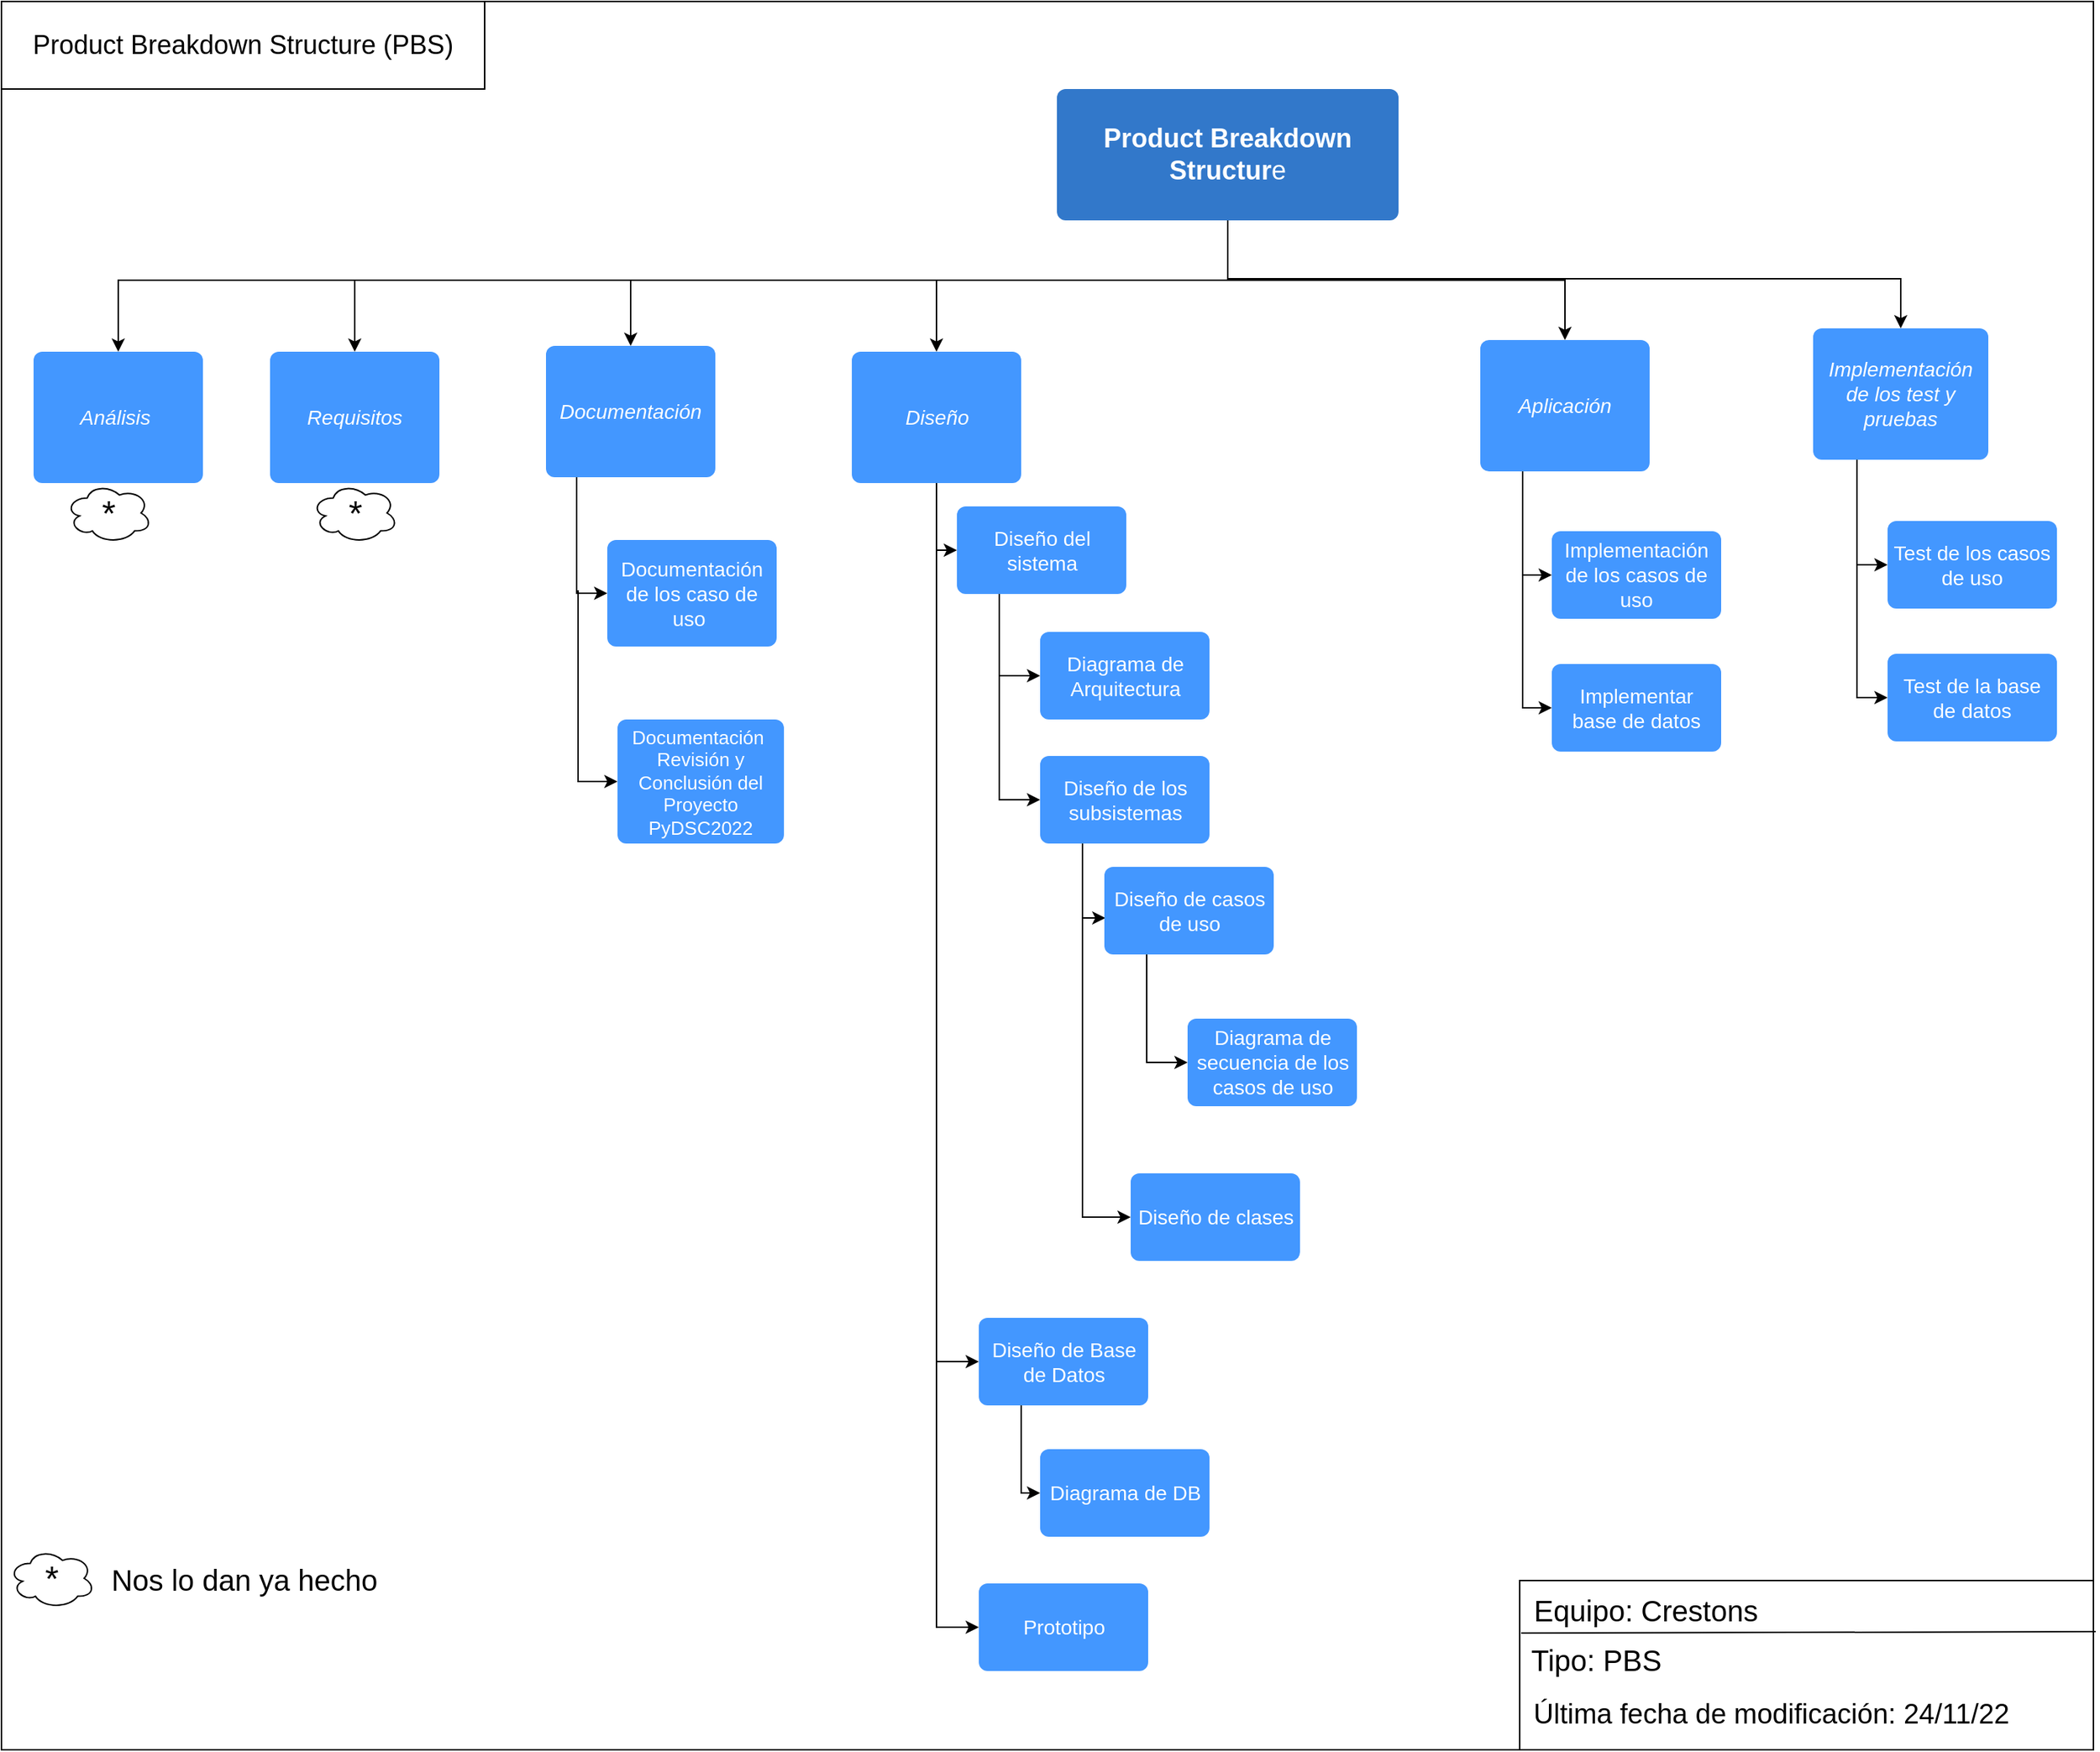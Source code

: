 <mxfile version="20.7.4" type="google" pages="4"><diagram name="PBS" id="ALEAX19nR5IDXU8z5GLs"><mxGraphModel grid="0" page="0" gridSize="10" guides="1" tooltips="1" connect="1" arrows="1" fold="1" pageScale="1" pageWidth="827" pageHeight="1169" math="0" shadow="0"><root><mxCell id="0"/><mxCell id="1" parent="0"/><mxCell id="db-lpnh1WhybBBOUInuU-59" value="" style="rounded=0;whiteSpace=wrap;html=1;" vertex="1" parent="1"><mxGeometry x="-286" y="100" width="1433" height="1198" as="geometry"/></mxCell><mxCell id="db-lpnh1WhybBBOUInuU-80" style="edgeStyle=orthogonalEdgeStyle;rounded=0;orthogonalLoop=1;jettySize=auto;html=1;exitX=0.5;exitY=1;exitDx=0;exitDy=0;entryX=0.5;entryY=0;entryDx=0;entryDy=0;fontSize=18;" edge="1" parent="1" source="db-lpnh1WhybBBOUInuU-11" target="db-lpnh1WhybBBOUInuU-14"><mxGeometry relative="1" as="geometry"><Array as="points"><mxPoint x="554" y="290"/><mxPoint x="1015" y="290"/></Array></mxGeometry></mxCell><mxCell id="db-lpnh1WhybBBOUInuU-81" style="edgeStyle=orthogonalEdgeStyle;rounded=0;orthogonalLoop=1;jettySize=auto;html=1;exitX=0.5;exitY=1;exitDx=0;exitDy=0;entryX=0.5;entryY=0;entryDx=0;entryDy=0;fontSize=18;" edge="1" parent="1" source="db-lpnh1WhybBBOUInuU-11" target="db-lpnh1WhybBBOUInuU-13"><mxGeometry relative="1" as="geometry"/></mxCell><mxCell id="db-lpnh1WhybBBOUInuU-82" style="edgeStyle=orthogonalEdgeStyle;rounded=0;orthogonalLoop=1;jettySize=auto;html=1;exitX=0.5;exitY=1;exitDx=0;exitDy=0;entryX=0.5;entryY=0;entryDx=0;entryDy=0;fontSize=18;" edge="1" parent="1" source="db-lpnh1WhybBBOUInuU-11" target="db-lpnh1WhybBBOUInuU-12"><mxGeometry relative="1" as="geometry"><Array as="points"><mxPoint x="554" y="291"/><mxPoint x="355" y="291"/></Array></mxGeometry></mxCell><mxCell id="db-lpnh1WhybBBOUInuU-84" style="edgeStyle=orthogonalEdgeStyle;rounded=0;orthogonalLoop=1;jettySize=auto;html=1;exitX=0.5;exitY=1;exitDx=0;exitDy=0;entryX=0.5;entryY=0;entryDx=0;entryDy=0;fontSize=18;" edge="1" parent="1" source="db-lpnh1WhybBBOUInuU-11" target="db-lpnh1WhybBBOUInuU-78"><mxGeometry relative="1" as="geometry"><Array as="points"><mxPoint x="554" y="291"/><mxPoint x="-44" y="291"/></Array></mxGeometry></mxCell><mxCell id="db-lpnh1WhybBBOUInuU-85" style="edgeStyle=orthogonalEdgeStyle;rounded=0;orthogonalLoop=1;jettySize=auto;html=1;exitX=0.5;exitY=1;exitDx=0;exitDy=0;entryX=0.5;entryY=0;entryDx=0;entryDy=0;fontSize=18;" edge="1" parent="1" source="db-lpnh1WhybBBOUInuU-11" target="db-lpnh1WhybBBOUInuU-79"><mxGeometry relative="1" as="geometry"><Array as="points"><mxPoint x="554" y="291"/><mxPoint x="-206" y="291"/></Array></mxGeometry></mxCell><UserObject label="&lt;span style=&quot;font-size: 18px; font-style: normal;&quot;&gt;Product Breakdown Structur&lt;/span&gt;&lt;span style=&quot;font-size: 18px; font-style: normal; font-weight: 400;&quot;&gt;e&lt;/span&gt;" lucidchartObjectId="IIvr7m~L8Mm_" id="db-lpnh1WhybBBOUInuU-11"><mxCell style="html=1;overflow=block;blockSpacing=1;whiteSpace=wrap;fontSize=15;fontColor=#ffffff;fontStyle=3;align=center;spacing=3.8;strokeOpacity=0;fillOpacity=100;rounded=1;absoluteArcSize=1;arcSize=12;fillColor=#3278ca;strokeWidth=0.8;" vertex="1" parent="1"><mxGeometry x="437" y="160" width="234" height="90" as="geometry"/></mxCell></UserObject><mxCell id="db-lpnh1WhybBBOUInuU-71" style="edgeStyle=orthogonalEdgeStyle;rounded=0;orthogonalLoop=1;jettySize=auto;html=1;exitX=0.5;exitY=1;exitDx=0;exitDy=0;entryX=0;entryY=0.5;entryDx=0;entryDy=0;fontSize=18;" edge="1" parent="1" source="db-lpnh1WhybBBOUInuU-12" target="db-lpnh1WhybBBOUInuU-16"><mxGeometry relative="1" as="geometry"><Array as="points"><mxPoint x="354.5" y="476"/></Array></mxGeometry></mxCell><mxCell id="db-lpnh1WhybBBOUInuU-76" style="edgeStyle=orthogonalEdgeStyle;rounded=0;orthogonalLoop=1;jettySize=auto;html=1;exitX=0.5;exitY=1;exitDx=0;exitDy=0;entryX=0;entryY=0.5;entryDx=0;entryDy=0;fontSize=18;" edge="1" parent="1" source="db-lpnh1WhybBBOUInuU-12" target="db-lpnh1WhybBBOUInuU-74"><mxGeometry relative="1" as="geometry"/></mxCell><mxCell id="db-lpnh1WhybBBOUInuU-83" style="edgeStyle=orthogonalEdgeStyle;rounded=0;orthogonalLoop=1;jettySize=auto;html=1;exitX=0.5;exitY=1;exitDx=0;exitDy=0;entryX=0;entryY=0.5;entryDx=0;entryDy=0;fontSize=18;" edge="1" parent="1" source="db-lpnh1WhybBBOUInuU-12" target="db-lpnh1WhybBBOUInuU-28"><mxGeometry relative="1" as="geometry"/></mxCell><UserObject label="&lt;font style=&quot;font-size: 14px;&quot;&gt;Diseño&lt;/font&gt;" lucidchartObjectId="IIvrxBw-CyFJ" id="db-lpnh1WhybBBOUInuU-12"><mxCell style="html=1;overflow=block;blockSpacing=1;whiteSpace=wrap;fontSize=13;fontColor=#ffffff;fontStyle=2;align=center;spacing=3.8;strokeOpacity=0;fillOpacity=100;rounded=1;absoluteArcSize=1;arcSize=12;fillColor=#4397ff;strokeWidth=0.8;" vertex="1" parent="1"><mxGeometry x="296.5" y="340" width="116" height="90" as="geometry"/></mxCell></UserObject><mxCell id="db-lpnh1WhybBBOUInuU-50" style="edgeStyle=orthogonalEdgeStyle;rounded=0;orthogonalLoop=1;jettySize=auto;html=1;exitX=0.25;exitY=1;exitDx=0;exitDy=0;entryX=0;entryY=0.5;entryDx=0;entryDy=0;" edge="1" parent="1" source="db-lpnh1WhybBBOUInuU-13" target="db-lpnh1WhybBBOUInuU-49"><mxGeometry relative="1" as="geometry"/></mxCell><mxCell id="db-lpnh1WhybBBOUInuU-54" style="edgeStyle=orthogonalEdgeStyle;rounded=0;orthogonalLoop=1;jettySize=auto;html=1;exitX=0.25;exitY=1;exitDx=0;exitDy=0;entryX=0;entryY=0.5;entryDx=0;entryDy=0;" edge="1" parent="1" source="db-lpnh1WhybBBOUInuU-13" target="db-lpnh1WhybBBOUInuU-53"><mxGeometry relative="1" as="geometry"/></mxCell><UserObject label="&lt;font style=&quot;font-size: 14px;&quot;&gt;Aplicación&lt;/font&gt;" lucidchartObjectId="IIvrhfkCqIfH" id="db-lpnh1WhybBBOUInuU-13"><mxCell style="html=1;overflow=block;blockSpacing=1;whiteSpace=wrap;fontSize=13;fontColor=#ffffff;fontStyle=2;align=center;spacing=3.8;strokeOpacity=0;fillOpacity=100;rounded=1;absoluteArcSize=1;arcSize=12;fillColor=#4397ff;strokeWidth=0.8;" vertex="1" parent="1"><mxGeometry x="727" y="332" width="116" height="90" as="geometry"/></mxCell></UserObject><mxCell id="db-lpnh1WhybBBOUInuU-48" style="edgeStyle=orthogonalEdgeStyle;rounded=0;orthogonalLoop=1;jettySize=auto;html=1;exitX=0.25;exitY=1;exitDx=0;exitDy=0;entryX=0;entryY=0.5;entryDx=0;entryDy=0;" edge="1" parent="1" source="db-lpnh1WhybBBOUInuU-14" target="db-lpnh1WhybBBOUInuU-44"><mxGeometry relative="1" as="geometry"/></mxCell><mxCell id="db-lpnh1WhybBBOUInuU-56" style="edgeStyle=orthogonalEdgeStyle;rounded=0;orthogonalLoop=1;jettySize=auto;html=1;exitX=0.25;exitY=1;exitDx=0;exitDy=0;entryX=0;entryY=0.5;entryDx=0;entryDy=0;" edge="1" parent="1" source="db-lpnh1WhybBBOUInuU-14" target="db-lpnh1WhybBBOUInuU-55"><mxGeometry relative="1" as="geometry"/></mxCell><UserObject label="&lt;font style=&quot;font-size: 14px;&quot;&gt;Implementación de los test y pruebas&lt;/font&gt;" lucidchartObjectId="IIvrYbwPF2sd" id="db-lpnh1WhybBBOUInuU-14"><mxCell style="html=1;overflow=block;blockSpacing=1;whiteSpace=wrap;fontSize=13;fontColor=#ffffff;fontStyle=2;align=center;spacing=3.8;strokeOpacity=0;fillOpacity=100;rounded=1;absoluteArcSize=1;arcSize=12;fillColor=#4397ff;strokeWidth=0.8;" vertex="1" parent="1"><mxGeometry x="955" y="324" width="120" height="90" as="geometry"/></mxCell></UserObject><mxCell id="db-lpnh1WhybBBOUInuU-65" style="edgeStyle=orthogonalEdgeStyle;rounded=0;orthogonalLoop=1;jettySize=auto;html=1;exitX=0.25;exitY=1;exitDx=0;exitDy=0;entryX=0;entryY=0.5;entryDx=0;entryDy=0;fontSize=18;" edge="1" parent="1" source="db-lpnh1WhybBBOUInuU-16" target="db-lpnh1WhybBBOUInuU-24"><mxGeometry relative="1" as="geometry"/></mxCell><mxCell id="db-lpnh1WhybBBOUInuU-66" style="edgeStyle=orthogonalEdgeStyle;rounded=0;orthogonalLoop=1;jettySize=auto;html=1;exitX=0.25;exitY=1;exitDx=0;exitDy=0;entryX=0;entryY=0.5;entryDx=0;entryDy=0;fontSize=18;" edge="1" parent="1" source="db-lpnh1WhybBBOUInuU-16" target="db-lpnh1WhybBBOUInuU-17"><mxGeometry relative="1" as="geometry"/></mxCell><UserObject label="&lt;font style=&quot;font-size: 14px;&quot;&gt;Diseño del sistema&lt;/font&gt;" lucidchartObjectId="9bG_xNaMqaOd" id="db-lpnh1WhybBBOUInuU-16"><mxCell style="html=1;overflow=block;blockSpacing=1;whiteSpace=wrap;fontSize=13;fontColor=#ffffff;align=center;spacing=3.8;strokeOpacity=0;fillOpacity=100;rounded=1;absoluteArcSize=1;arcSize=12;fillColor=#4397ff;strokeWidth=0.8;" vertex="1" parent="1"><mxGeometry x="368.5" y="446" width="116" height="60" as="geometry"/></mxCell></UserObject><mxCell id="db-lpnh1WhybBBOUInuU-67" style="edgeStyle=orthogonalEdgeStyle;rounded=0;orthogonalLoop=1;jettySize=auto;html=1;exitX=0.25;exitY=1;exitDx=0;exitDy=0;entryX=0.006;entryY=0.584;entryDx=0;entryDy=0;entryPerimeter=0;fontSize=18;" edge="1" parent="1" source="db-lpnh1WhybBBOUInuU-17" target="db-lpnh1WhybBBOUInuU-18"><mxGeometry relative="1" as="geometry"><Array as="points"><mxPoint x="454.5" y="728"/></Array></mxGeometry></mxCell><mxCell id="db-lpnh1WhybBBOUInuU-70" style="edgeStyle=orthogonalEdgeStyle;rounded=0;orthogonalLoop=1;jettySize=auto;html=1;exitX=0.25;exitY=1;exitDx=0;exitDy=0;entryX=0;entryY=0.5;entryDx=0;entryDy=0;fontSize=18;" edge="1" parent="1" source="db-lpnh1WhybBBOUInuU-17" target="db-lpnh1WhybBBOUInuU-19"><mxGeometry relative="1" as="geometry"><Array as="points"><mxPoint x="454.5" y="933"/></Array></mxGeometry></mxCell><UserObject label="&lt;font style=&quot;font-size: 14px;&quot;&gt;Diseño de los subsistemas&lt;/font&gt;" lucidchartObjectId="mcG_tzXny0ex" id="db-lpnh1WhybBBOUInuU-17"><mxCell style="html=1;overflow=block;blockSpacing=1;whiteSpace=wrap;fontSize=13;fontColor=#ffffff;align=center;spacing=3.8;strokeOpacity=0;fillOpacity=100;rounded=1;absoluteArcSize=1;arcSize=12;fillColor=#4397ff;strokeWidth=0.8;" vertex="1" parent="1"><mxGeometry x="425.5" y="617" width="116" height="60" as="geometry"/></mxCell></UserObject><mxCell id="db-lpnh1WhybBBOUInuU-64" style="edgeStyle=orthogonalEdgeStyle;rounded=0;orthogonalLoop=1;jettySize=auto;html=1;exitX=0.25;exitY=1;exitDx=0;exitDy=0;entryX=0;entryY=0.5;entryDx=0;entryDy=0;fontSize=18;" edge="1" parent="1" source="db-lpnh1WhybBBOUInuU-18" target="db-lpnh1WhybBBOUInuU-26"><mxGeometry relative="1" as="geometry"/></mxCell><UserObject label="&lt;font style=&quot;font-size: 14px;&quot;&gt;Diseño de casos de uso&lt;/font&gt;" lucidchartObjectId="cfG_RxKxikrq" id="db-lpnh1WhybBBOUInuU-18"><mxCell style="html=1;overflow=block;blockSpacing=1;whiteSpace=wrap;fontSize=13;fontColor=#ffffff;align=center;spacing=3.8;strokeOpacity=0;fillOpacity=100;rounded=1;absoluteArcSize=1;arcSize=12;fillColor=#4397ff;strokeWidth=0.8;" vertex="1" parent="1"><mxGeometry x="469.5" y="693" width="116" height="60" as="geometry"/></mxCell></UserObject><UserObject label="&lt;font style=&quot;font-size: 14px;&quot;&gt;Diseño de clases&lt;/font&gt;" lucidchartObjectId="XfG_XHP9RIia" id="db-lpnh1WhybBBOUInuU-19"><mxCell style="html=1;overflow=block;blockSpacing=1;whiteSpace=wrap;fontSize=13;fontColor=#ffffff;align=center;spacing=3.8;strokeOpacity=0;fillOpacity=100;rounded=1;absoluteArcSize=1;arcSize=12;fillColor=#4397ff;strokeWidth=0.8;" vertex="1" parent="1"><mxGeometry x="487.5" y="903" width="116" height="60" as="geometry"/></mxCell></UserObject><UserObject label="&lt;font style=&quot;font-size: 14px;&quot;&gt;Diagrama de Arquitectura&lt;/font&gt;" lucidchartObjectId="lhG_aCtaphJx" id="db-lpnh1WhybBBOUInuU-24"><mxCell style="html=1;overflow=block;blockSpacing=1;whiteSpace=wrap;fontSize=13;fontColor=#ffffff;align=center;spacing=3.8;strokeOpacity=0;fillOpacity=100;rounded=1;absoluteArcSize=1;arcSize=12;fillColor=#4397ff;strokeWidth=0.8;" vertex="1" parent="1"><mxGeometry x="425.5" y="532" width="116" height="60" as="geometry"/></mxCell></UserObject><UserObject label="&lt;font style=&quot;font-size: 14px;&quot;&gt;Diagrama de DB&lt;/font&gt;" lucidchartObjectId="mhG_Hm-l~jL6" id="db-lpnh1WhybBBOUInuU-25"><mxCell style="html=1;overflow=block;blockSpacing=1;whiteSpace=wrap;fontSize=13;fontColor=#ffffff;align=center;spacing=3.8;strokeOpacity=0;fillOpacity=100;rounded=1;absoluteArcSize=1;arcSize=12;fillColor=#4397ff;strokeWidth=0.8;" vertex="1" parent="1"><mxGeometry x="425.5" y="1092" width="116" height="60" as="geometry"/></mxCell></UserObject><UserObject label="&lt;font style=&quot;font-size: 14px;&quot;&gt;Diagrama de secuencia de los casos de uso&lt;/font&gt;" lucidchartObjectId="mhG_crewLuHf" id="db-lpnh1WhybBBOUInuU-26"><mxCell style="html=1;overflow=block;blockSpacing=1;whiteSpace=wrap;fontSize=13;fontColor=#ffffff;align=center;spacing=3.8;strokeOpacity=0;fillOpacity=100;rounded=1;absoluteArcSize=1;arcSize=12;fillColor=#4397ff;strokeWidth=0.8;" vertex="1" parent="1"><mxGeometry x="526.5" y="797" width="116" height="60" as="geometry"/></mxCell></UserObject><UserObject label="&lt;font style=&quot;font-size: 14px;&quot;&gt;Prototipo&lt;/font&gt;" lucidchartObjectId="ohG_SOe4jjIS" id="db-lpnh1WhybBBOUInuU-28"><mxCell style="html=1;overflow=block;blockSpacing=1;whiteSpace=wrap;fontSize=13;fontColor=#ffffff;align=center;spacing=3.8;strokeOpacity=0;fillOpacity=100;rounded=1;absoluteArcSize=1;arcSize=12;fillColor=#4397ff;strokeWidth=0.8;" vertex="1" parent="1"><mxGeometry x="383.5" y="1184" width="116" height="60" as="geometry"/></mxCell></UserObject><UserObject label="&lt;font style=&quot;font-size: 14px;&quot;&gt;Test de la base de datos&lt;/font&gt;" lucidchartObjectId="9bG_xNaMqaOd" id="db-lpnh1WhybBBOUInuU-44"><mxCell style="html=1;overflow=block;blockSpacing=1;whiteSpace=wrap;fontSize=13;fontColor=#ffffff;align=center;spacing=3.8;strokeOpacity=0;fillOpacity=100;rounded=1;absoluteArcSize=1;arcSize=12;fillColor=#4397ff;strokeWidth=0.8;" vertex="1" parent="1"><mxGeometry x="1006" y="547" width="116" height="60" as="geometry"/></mxCell></UserObject><UserObject label="&lt;font style=&quot;font-size: 14px;&quot;&gt;Implementar base de datos&lt;/font&gt;" lucidchartObjectId="9bG_xNaMqaOd" id="db-lpnh1WhybBBOUInuU-49"><mxCell style="html=1;overflow=block;blockSpacing=1;whiteSpace=wrap;fontSize=13;fontColor=#ffffff;align=center;spacing=3.8;strokeOpacity=0;fillOpacity=100;rounded=1;absoluteArcSize=1;arcSize=12;fillColor=#4397ff;strokeWidth=0.8;" vertex="1" parent="1"><mxGeometry x="776" y="554" width="116" height="60" as="geometry"/></mxCell></UserObject><UserObject label="&lt;font style=&quot;font-size: 14px;&quot;&gt;Implementación de los casos de uso&lt;/font&gt;" lucidchartObjectId="9bG_xNaMqaOd" id="db-lpnh1WhybBBOUInuU-53"><mxCell style="html=1;overflow=block;blockSpacing=1;whiteSpace=wrap;fontSize=13;fontColor=#ffffff;align=center;spacing=3.8;strokeOpacity=0;fillOpacity=100;rounded=1;absoluteArcSize=1;arcSize=12;fillColor=#4397ff;strokeWidth=0.8;" vertex="1" parent="1"><mxGeometry x="776" y="463" width="116" height="60" as="geometry"/></mxCell></UserObject><UserObject label="&lt;font style=&quot;font-size: 14px;&quot;&gt;Test de los casos de uso&lt;/font&gt;" lucidchartObjectId="9bG_xNaMqaOd" id="db-lpnh1WhybBBOUInuU-55"><mxCell style="html=1;overflow=block;blockSpacing=1;whiteSpace=wrap;fontSize=13;fontColor=#ffffff;align=center;spacing=3.8;strokeOpacity=0;fillOpacity=100;rounded=1;absoluteArcSize=1;arcSize=12;fillColor=#4397ff;strokeWidth=0.8;" vertex="1" parent="1"><mxGeometry x="1006" y="456" width="116" height="60" as="geometry"/></mxCell></UserObject><mxCell id="db-lpnh1WhybBBOUInuU-60" value="&lt;font style=&quot;font-size: 18px;&quot;&gt;Product Breakdown Structure (PBS)&lt;/font&gt;" style="rounded=0;whiteSpace=wrap;html=1;" vertex="1" parent="1"><mxGeometry x="-286" y="100" width="331" height="60" as="geometry"/></mxCell><mxCell id="db-lpnh1WhybBBOUInuU-61" value="" style="rounded=0;whiteSpace=wrap;html=1;fontSize=18;" vertex="1" parent="1"><mxGeometry x="754" y="1182" width="393" height="116" as="geometry"/></mxCell><mxCell id="db-lpnh1WhybBBOUInuU-75" style="edgeStyle=orthogonalEdgeStyle;rounded=0;orthogonalLoop=1;jettySize=auto;html=1;exitX=0.25;exitY=1;exitDx=0;exitDy=0;entryX=0;entryY=0.5;entryDx=0;entryDy=0;fontSize=18;" edge="1" parent="1" source="db-lpnh1WhybBBOUInuU-74" target="db-lpnh1WhybBBOUInuU-25"><mxGeometry relative="1" as="geometry"><Array as="points"><mxPoint x="412.5" y="1122"/></Array></mxGeometry></mxCell><UserObject label="&lt;font style=&quot;font-size: 14px;&quot;&gt;Diseño de Base de Datos&lt;/font&gt;" lucidchartObjectId="XfG_XHP9RIia" id="db-lpnh1WhybBBOUInuU-74"><mxCell style="html=1;overflow=block;blockSpacing=1;whiteSpace=wrap;fontSize=13;fontColor=#ffffff;align=center;spacing=3.8;strokeOpacity=0;fillOpacity=100;rounded=1;absoluteArcSize=1;arcSize=12;fillColor=#4397ff;strokeWidth=0.8;" vertex="1" parent="1"><mxGeometry x="383.5" y="1002" width="116" height="60" as="geometry"/></mxCell></UserObject><UserObject label="&lt;font style=&quot;font-size: 14px;&quot;&gt;Requisitos&lt;/font&gt;" lucidchartObjectId="IIvrxBw-CyFJ" id="db-lpnh1WhybBBOUInuU-78"><mxCell style="html=1;overflow=block;blockSpacing=1;whiteSpace=wrap;fontSize=13;fontColor=#ffffff;fontStyle=2;align=center;spacing=3.8;strokeOpacity=0;fillOpacity=100;rounded=1;absoluteArcSize=1;arcSize=12;fillColor=#4397ff;strokeWidth=0.8;" vertex="1" parent="1"><mxGeometry x="-102" y="340" width="116" height="90" as="geometry"/></mxCell></UserObject><UserObject label="&lt;font style=&quot;font-size: 14px;&quot;&gt;Análisis&amp;nbsp;&lt;/font&gt;" lucidchartObjectId="IIvrxBw-CyFJ" id="db-lpnh1WhybBBOUInuU-79"><mxCell style="html=1;overflow=block;blockSpacing=1;whiteSpace=wrap;fontSize=13;fontColor=#ffffff;fontStyle=2;align=center;spacing=3.8;strokeOpacity=0;fillOpacity=100;rounded=1;absoluteArcSize=1;arcSize=12;fillColor=#4397ff;strokeWidth=0.8;" vertex="1" parent="1"><mxGeometry x="-264" y="340" width="116" height="90" as="geometry"/></mxCell></UserObject><mxCell id="db-lpnh1WhybBBOUInuU-86" value="&lt;font style=&quot;font-size: 24px;&quot;&gt;*&lt;/font&gt;" style="ellipse;shape=cloud;whiteSpace=wrap;html=1;fontSize=18;" vertex="1" parent="1"><mxGeometry x="-242" y="430" width="59" height="41" as="geometry"/></mxCell><mxCell id="db-lpnh1WhybBBOUInuU-87" value="&lt;font style=&quot;font-size: 24px;&quot;&gt;*&lt;/font&gt;" style="ellipse;shape=cloud;whiteSpace=wrap;html=1;fontSize=18;" vertex="1" parent="1"><mxGeometry x="-73.5" y="430" width="59" height="41" as="geometry"/></mxCell><mxCell id="db-lpnh1WhybBBOUInuU-90" value="&lt;font style=&quot;font-size: 24px;&quot;&gt;*&lt;/font&gt;" style="ellipse;shape=cloud;whiteSpace=wrap;html=1;fontSize=18;" vertex="1" parent="1"><mxGeometry x="-281" y="1160" width="59" height="41" as="geometry"/></mxCell><mxCell id="waK3NoPSqWNnPBz5ksz5-1" value="&lt;font style=&quot;font-size: 20px;&quot;&gt;Nos lo dan ya hecho&lt;/font&gt;" style="text;html=1;align=center;verticalAlign=middle;resizable=0;points=[];autosize=1;strokeColor=none;fillColor=none;" vertex="1" parent="1"><mxGeometry x="-220.5" y="1162.5" width="200" height="36" as="geometry"/></mxCell><mxCell id="waK3NoPSqWNnPBz5ksz5-3" value="Equipo: Crestons" style="text;html=1;align=center;verticalAlign=middle;resizable=0;points=[];autosize=1;strokeColor=none;fillColor=none;fontSize=20;" vertex="1" parent="1"><mxGeometry x="754" y="1184" width="171" height="36" as="geometry"/></mxCell><mxCell id="waK3NoPSqWNnPBz5ksz5-4" value="" style="endArrow=none;html=1;rounded=0;fontSize=20;entryX=1.004;entryY=0.302;entryDx=0;entryDy=0;exitX=0.028;exitY=0;exitDx=0;exitDy=0;exitPerimeter=0;entryPerimeter=0;" edge="1" parent="1" source="waK3NoPSqWNnPBz5ksz5-5" target="db-lpnh1WhybBBOUInuU-61"><mxGeometry width="50" height="50" relative="1" as="geometry"><mxPoint x="812" y="1105" as="sourcePoint"/><mxPoint x="862" y="1055" as="targetPoint"/></mxGeometry></mxCell><mxCell id="waK3NoPSqWNnPBz5ksz5-5" value="Tipo: PBS" style="text;html=1;align=center;verticalAlign=middle;resizable=0;points=[];autosize=1;strokeColor=none;fillColor=none;fontSize=20;" vertex="1" parent="1"><mxGeometry x="752" y="1218" width="107" height="36" as="geometry"/></mxCell><mxCell id="waK3NoPSqWNnPBz5ksz5-6" value="&lt;font style=&quot;font-size: 19px;&quot;&gt;Última fecha de modificación: 24/11/22&lt;/font&gt;" style="text;html=1;align=center;verticalAlign=middle;resizable=0;points=[];autosize=1;strokeColor=none;fillColor=none;fontSize=20;" vertex="1" parent="1"><mxGeometry x="754" y="1254" width="344" height="37" as="geometry"/></mxCell><UserObject label="&lt;font style=&quot;font-size: 14px;&quot;&gt;Documentación&lt;/font&gt;" lucidchartObjectId="IIvrhfkCqIfH" id="aCo2tCy_XyTErDsYAeDL-3"><mxCell style="html=1;overflow=block;blockSpacing=1;whiteSpace=wrap;fontSize=13;fontColor=#ffffff;fontStyle=2;align=center;spacing=3.8;strokeOpacity=0;fillOpacity=100;rounded=1;absoluteArcSize=1;arcSize=12;fillColor=#4397ff;strokeWidth=0.8;" vertex="1" parent="1"><mxGeometry x="87" y="336" width="116" height="90" as="geometry"/></mxCell></UserObject><UserObject label="&lt;font style=&quot;font-size: 14px;&quot;&gt;Documentación de los caso de uso&amp;nbsp;&lt;/font&gt;" lucidchartObjectId="9bG_xNaMqaOd" id="aCo2tCy_XyTErDsYAeDL-5"><mxCell style="html=1;overflow=block;blockSpacing=1;whiteSpace=wrap;fontSize=13;fontColor=#ffffff;align=center;spacing=3.8;strokeOpacity=0;fillOpacity=100;rounded=1;absoluteArcSize=1;arcSize=12;fillColor=#4397ff;strokeWidth=0.8;" vertex="1" parent="1"><mxGeometry x="129" y="469" width="116" height="73" as="geometry"/></mxCell></UserObject><mxCell id="aCo2tCy_XyTErDsYAeDL-6" value="" style="endArrow=classic;html=1;rounded=0;entryX=0.5;entryY=0;entryDx=0;entryDy=0;" edge="1" parent="1" target="aCo2tCy_XyTErDsYAeDL-3"><mxGeometry width="50" height="50" relative="1" as="geometry"><mxPoint x="145" y="291" as="sourcePoint"/><mxPoint x="48" y="321" as="targetPoint"/></mxGeometry></mxCell><UserObject label="&lt;font style=&quot;font-size: 13px;&quot;&gt;Documentación&amp;nbsp;&lt;br&gt;Revisión y Conclusión del Proyecto PyDSC2022&lt;/font&gt;" lucidchartObjectId="9bG_xNaMqaOd" id="aCo2tCy_XyTErDsYAeDL-7"><mxCell style="html=1;overflow=block;blockSpacing=1;whiteSpace=wrap;fontSize=13;fontColor=#ffffff;align=center;spacing=3.8;strokeOpacity=0;fillOpacity=100;rounded=1;absoluteArcSize=1;arcSize=12;fillColor=#4397ff;strokeWidth=0.8;" vertex="1" parent="1"><mxGeometry x="136" y="592" width="114" height="85" as="geometry"/></mxCell></UserObject><mxCell id="7u1QhITJgdvY_dCOneQX-1" style="edgeStyle=orthogonalEdgeStyle;rounded=0;orthogonalLoop=1;jettySize=auto;html=1;entryX=0;entryY=0.5;entryDx=0;entryDy=0;" edge="1" parent="1" target="aCo2tCy_XyTErDsYAeDL-7"><mxGeometry relative="1" as="geometry"><mxPoint x="108" y="504" as="sourcePoint"/><mxPoint x="45" y="640" as="targetPoint"/><Array as="points"><mxPoint x="109" y="504"/><mxPoint x="109" y="635"/></Array></mxGeometry></mxCell><mxCell id="7u1QhITJgdvY_dCOneQX-2" style="edgeStyle=orthogonalEdgeStyle;rounded=0;orthogonalLoop=1;jettySize=auto;html=1;entryX=0;entryY=0.5;entryDx=0;entryDy=0;" edge="1" parent="1" source="aCo2tCy_XyTErDsYAeDL-3" target="aCo2tCy_XyTErDsYAeDL-5"><mxGeometry x="-1" y="-693" relative="1" as="geometry"><mxPoint x="101" y="465" as="sourcePoint"/><mxPoint x="121" y="536" as="targetPoint"/><Array as="points"><mxPoint x="108" y="505"/></Array><mxPoint x="-692" y="-659" as="offset"/></mxGeometry></mxCell></root></mxGraphModel></diagram><diagram name="PFD" id="KKazBrHJvHeXtPQ5ZgX2"><mxGraphModel grid="0" page="0" gridSize="10" guides="1" tooltips="1" connect="1" arrows="1" fold="1" pageScale="1" pageWidth="827" pageHeight="1169" math="0" shadow="0"><root><mxCell id="0"/><mxCell id="1" parent="0"/><mxCell id="Sxy4vzzmLG2LX6Lxtu0J-1" value="" style="rounded=0;whiteSpace=wrap;html=1;" vertex="1" parent="1"><mxGeometry x="-286" y="100" width="1433" height="1198" as="geometry"/></mxCell><UserObject label="Requisitos y epecificaciones" lucidchartObjectId="IIvr7m~L8Mm_" id="Mo6bOTkwVFe16B0pRRYd-7"><mxCell style="html=1;overflow=block;blockSpacing=1;whiteSpace=wrap;fontSize=15;fontColor=#ffffff;fontStyle=3;align=center;spacing=3.8;strokeOpacity=0;fillOpacity=100;rounded=1;absoluteArcSize=1;arcSize=12;fillColor=#3278ca;strokeWidth=0.8;" vertex="1" parent="1"><mxGeometry x="262" y="160" width="234" height="90" as="geometry"/></mxCell></UserObject><UserObject label="Diseño de clases" lucidchartObjectId="XfG_XHP9RIia" id="Mo6bOTkwVFe16B0pRRYd-27"><mxCell style="html=1;overflow=block;blockSpacing=1;whiteSpace=wrap;fontSize=13;fontColor=#ffffff;align=center;spacing=3.8;strokeOpacity=0;fillOpacity=100;rounded=1;absoluteArcSize=1;arcSize=12;fillColor=#4397ff;strokeWidth=0.8;" vertex="1" parent="1"><mxGeometry x="105" y="760" width="116" height="60" as="geometry"/></mxCell></UserObject><UserObject label="Diagrama de Arquitectura" lucidchartObjectId="lhG_aCtaphJx" id="Mo6bOTkwVFe16B0pRRYd-28"><mxCell style="html=1;overflow=block;blockSpacing=1;whiteSpace=wrap;fontSize=13;fontColor=#ffffff;align=center;spacing=3.8;strokeOpacity=0;fillOpacity=100;rounded=1;absoluteArcSize=1;arcSize=12;fillColor=#4397ff;strokeWidth=0.8;" vertex="1" parent="1"><mxGeometry x="97" y="460" width="132" height="66" as="geometry"/></mxCell></UserObject><UserObject label="Diagrama de DB" lucidchartObjectId="mhG_Hm-l~jL6" id="Mo6bOTkwVFe16B0pRRYd-29"><mxCell style="html=1;overflow=block;blockSpacing=1;whiteSpace=wrap;fontSize=13;fontColor=#ffffff;align=center;spacing=3.8;strokeOpacity=0;fillOpacity=100;rounded=1;absoluteArcSize=1;arcSize=12;fillColor=#4397ff;strokeWidth=0.8;" vertex="1" parent="1"><mxGeometry x="536" y="460" width="116" height="60" as="geometry"/></mxCell></UserObject><UserObject label="Diagrama de secuencia de los casos de uso" lucidchartObjectId="mhG_crewLuHf" id="Mo6bOTkwVFe16B0pRRYd-30"><mxCell style="html=1;overflow=block;blockSpacing=1;whiteSpace=wrap;fontSize=13;fontColor=#ffffff;align=center;spacing=3.8;strokeOpacity=0;fillOpacity=100;rounded=1;absoluteArcSize=1;arcSize=12;fillColor=#4397ff;strokeWidth=0.8;" vertex="1" parent="1"><mxGeometry x="105" y="660" width="116" height="60" as="geometry"/></mxCell></UserObject><UserObject label="Diagrama de casos de clases" lucidchartObjectId="nhG_89_C2~sc" id="Mo6bOTkwVFe16B0pRRYd-31"><mxCell style="html=1;overflow=block;blockSpacing=1;whiteSpace=wrap;fontSize=13;fontColor=#ffffff;align=center;spacing=3.8;strokeOpacity=0;fillOpacity=100;rounded=1;absoluteArcSize=1;arcSize=12;fillColor=#4397ff;strokeWidth=0.8;" vertex="1" parent="1"><mxGeometry x="105" y="555" width="116" height="60" as="geometry"/></mxCell></UserObject><UserObject label="Prototipo" lucidchartObjectId="ohG_SOe4jjIS" id="Mo6bOTkwVFe16B0pRRYd-32"><mxCell style="html=1;overflow=block;blockSpacing=1;whiteSpace=wrap;fontSize=13;fontColor=#ffffff;align=center;spacing=3.8;strokeOpacity=0;fillOpacity=100;rounded=1;absoluteArcSize=1;arcSize=12;fillColor=#4397ff;strokeWidth=0.8;" vertex="1" parent="1"><mxGeometry x="321" y="460" width="116" height="60" as="geometry"/></mxCell></UserObject><UserObject label="Test de la base de datos" lucidchartObjectId="9bG_xNaMqaOd" id="Mo6bOTkwVFe16B0pRRYd-33"><mxCell style="html=1;overflow=block;blockSpacing=1;whiteSpace=wrap;fontSize=13;fontColor=#ffffff;align=center;spacing=3.8;strokeOpacity=0;fillOpacity=100;rounded=1;absoluteArcSize=1;arcSize=12;fillColor=#4397ff;strokeWidth=0.8;" vertex="1" parent="1"><mxGeometry x="535" y="960" width="116" height="60" as="geometry"/></mxCell></UserObject><UserObject label="Implementar base de datos" lucidchartObjectId="9bG_xNaMqaOd" id="Mo6bOTkwVFe16B0pRRYd-34"><mxCell style="html=1;overflow=block;blockSpacing=1;whiteSpace=wrap;fontSize=13;fontColor=#ffffff;align=center;spacing=3.8;strokeOpacity=0;fillOpacity=100;rounded=1;absoluteArcSize=1;arcSize=12;fillColor=#4397ff;strokeWidth=0.8;" vertex="1" parent="1"><mxGeometry x="535" y="700" width="116" height="60" as="geometry"/></mxCell></UserObject><UserObject label="Implementación de los caso de uso" lucidchartObjectId="9bG_xNaMqaOd" id="Mo6bOTkwVFe16B0pRRYd-35"><mxCell style="html=1;overflow=block;blockSpacing=1;whiteSpace=wrap;fontSize=13;fontColor=#ffffff;align=center;spacing=3.8;strokeOpacity=0;fillOpacity=100;rounded=1;absoluteArcSize=1;arcSize=12;fillColor=#4397ff;strokeWidth=0.8;" vertex="1" parent="1"><mxGeometry x="105" y="860" width="116" height="60" as="geometry"/></mxCell></UserObject><UserObject label="Test de los caso de uso" lucidchartObjectId="9bG_xNaMqaOd" id="Mo6bOTkwVFe16B0pRRYd-36"><mxCell style="html=1;overflow=block;blockSpacing=1;whiteSpace=wrap;fontSize=13;fontColor=#ffffff;align=center;spacing=3.8;strokeOpacity=0;fillOpacity=100;rounded=1;absoluteArcSize=1;arcSize=12;fillColor=#4397ff;strokeWidth=0.8;" vertex="1" parent="1"><mxGeometry x="105" y="960" width="116" height="60" as="geometry"/></mxCell></UserObject><mxCell id="Mo6bOTkwVFe16B0pRRYd-37" value="&lt;font style=&quot;font-size: 18px;&quot;&gt;Product Flow Diagram (PFD)&lt;/font&gt;" style="rounded=0;whiteSpace=wrap;html=1;" vertex="1" parent="1"><mxGeometry x="-286" y="100" width="331" height="60" as="geometry"/></mxCell><mxCell id="Mo6bOTkwVFe16B0pRRYd-38" value="" style="rounded=0;whiteSpace=wrap;html=1;fontSize=18;" vertex="1" parent="1"><mxGeometry x="754" y="1182" width="393" height="116" as="geometry"/></mxCell><UserObject label="Requisitos" lucidchartObjectId="IIvrxBw-CyFJ" id="Mo6bOTkwVFe16B0pRRYd-41"><mxCell style="html=1;overflow=block;blockSpacing=1;whiteSpace=wrap;fontSize=13;fontColor=#ffffff;fontStyle=2;align=center;spacing=3.8;strokeOpacity=0;fillOpacity=100;rounded=1;absoluteArcSize=1;arcSize=12;fillColor=#4397ff;strokeWidth=0.8;" vertex="1" parent="1"><mxGeometry x="324" y="360" width="110" height="60" as="geometry"/></mxCell></UserObject><UserObject label="Análisis&amp;nbsp;" lucidchartObjectId="IIvrxBw-CyFJ" id="Mo6bOTkwVFe16B0pRRYd-42"><mxCell style="html=1;overflow=block;blockSpacing=1;whiteSpace=wrap;fontSize=13;fontColor=#ffffff;fontStyle=2;align=center;spacing=3.8;strokeOpacity=0;fillOpacity=100;rounded=1;absoluteArcSize=1;arcSize=12;fillColor=#4397ff;strokeWidth=0.8;" vertex="1" parent="1"><mxGeometry x="321" y="270" width="116" height="60" as="geometry"/></mxCell></UserObject><mxCell id="Mo6bOTkwVFe16B0pRRYd-45" value="&lt;font style=&quot;font-size: 24px;&quot;&gt;*&lt;/font&gt;" style="ellipse;shape=cloud;whiteSpace=wrap;html=1;fontSize=18;" vertex="1" parent="1"><mxGeometry x="-281" y="1160" width="59" as="geometry"/></mxCell><mxCell id="Mo6bOTkwVFe16B0pRRYd-46" value="&lt;font style=&quot;font-size: 20px;&quot;&gt;Nos lo dan ya hecho&lt;/font&gt;" style="text;html=1;align=center;verticalAlign=middle;resizable=0;points=[];autosize=1;strokeColor=none;fillColor=none;" vertex="1" parent="1"><mxGeometry x="-240" y="1142" width="200" height="36" as="geometry"/></mxCell><mxCell id="Mo6bOTkwVFe16B0pRRYd-47" value="Equipo: Crestons" style="text;html=1;align=center;verticalAlign=middle;resizable=0;points=[];autosize=1;strokeColor=none;fillColor=none;fontSize=20;" vertex="1" parent="1"><mxGeometry x="751" y="1182" width="180" height="40" as="geometry"/></mxCell><mxCell id="Mo6bOTkwVFe16B0pRRYd-48" value="" style="endArrow=none;html=1;rounded=0;fontSize=20;entryX=1.004;entryY=0.302;entryDx=0;entryDy=0;entryPerimeter=0;exitX=0.02;exitY=0.037;exitDx=0;exitDy=0;exitPerimeter=0;" edge="1" parent="1" source="Mo6bOTkwVFe16B0pRRYd-49" target="Mo6bOTkwVFe16B0pRRYd-38"><mxGeometry width="50" height="50" relative="1" as="geometry"><mxPoint x="750" y="1210" as="sourcePoint"/><mxPoint x="862" y="1055" as="targetPoint"/></mxGeometry></mxCell><mxCell id="Mo6bOTkwVFe16B0pRRYd-49" value="Tipo: PFD" style="text;html=1;align=center;verticalAlign=middle;resizable=0;points=[];autosize=1;strokeColor=none;fillColor=none;fontSize=20;" vertex="1" parent="1"><mxGeometry x="751" y="1216" width="110" height="40" as="geometry"/></mxCell><mxCell id="Mo6bOTkwVFe16B0pRRYd-50" value="&lt;font style=&quot;font-size: 19px;&quot;&gt;Última fecha de modificación: 24/11/22&lt;/font&gt;" style="text;html=1;align=center;verticalAlign=middle;resizable=0;points=[];autosize=1;strokeColor=none;fillColor=none;fontSize=20;" vertex="1" parent="1"><mxGeometry x="754" y="1254" width="344" height="37" as="geometry"/></mxCell><UserObject label="Producto&amp;nbsp;VacationAsHome " lucidchartObjectId="IIvr7m~L8Mm_" id="SrmaRv50Z6iSWlY6XV7q-3"><mxCell style="html=1;overflow=block;blockSpacing=1;whiteSpace=wrap;fontSize=15;fontColor=#ffffff;fontStyle=3;align=center;spacing=3.8;strokeOpacity=0;fillOpacity=100;rounded=1;absoluteArcSize=1;arcSize=12;fillColor=#3278ca;strokeWidth=0.8;" vertex="1" parent="1"><mxGeometry x="267" y="1120" width="234" height="90" as="geometry"/></mxCell></UserObject><mxCell id="SrmaRv50Z6iSWlY6XV7q-5" value="&lt;font style=&quot;font-size: 24px;&quot;&gt;*&lt;/font&gt;" style="ellipse;shape=cloud;whiteSpace=wrap;html=1;fontSize=18;" vertex="1" parent="1"><mxGeometry x="324" y="300" width="46" as="geometry"/></mxCell><mxCell id="SrmaRv50Z6iSWlY6XV7q-6" value="&lt;font style=&quot;font-size: 24px;&quot;&gt;*&lt;/font&gt;" style="ellipse;shape=cloud;whiteSpace=wrap;html=1;fontSize=18;" vertex="1" parent="1"><mxGeometry x="324" y="390" width="38" as="geometry"/></mxCell><mxCell id="SrmaRv50Z6iSWlY6XV7q-8" value="" style="endArrow=classic;html=1;rounded=0;fontColor=#FFFFFF;exitX=0.5;exitY=1;exitDx=0;exitDy=0;entryX=0.5;entryY=0;entryDx=0;entryDy=0;" edge="1" parent="1" source="Mo6bOTkwVFe16B0pRRYd-7" target="Mo6bOTkwVFe16B0pRRYd-42"><mxGeometry width="50" height="50" relative="1" as="geometry"><mxPoint x="265" y="570" as="sourcePoint"/><mxPoint x="315" y="520" as="targetPoint"/></mxGeometry></mxCell><mxCell id="SrmaRv50Z6iSWlY6XV7q-9" value="" style="endArrow=classic;html=1;rounded=0;fontColor=#FFFFFF;exitX=0.5;exitY=1;exitDx=0;exitDy=0;" edge="1" parent="1" source="Mo6bOTkwVFe16B0pRRYd-42"><mxGeometry width="50" height="50" relative="1" as="geometry"><mxPoint x="389" y="260" as="sourcePoint"/><mxPoint x="379" y="360" as="targetPoint"/></mxGeometry></mxCell><mxCell id="SrmaRv50Z6iSWlY6XV7q-10" value="" style="endArrow=classic;html=1;rounded=0;fontColor=#FFFFFF;exitX=0.5;exitY=1;exitDx=0;exitDy=0;entryX=0.5;entryY=0;entryDx=0;entryDy=0;" edge="1" parent="1" source="Mo6bOTkwVFe16B0pRRYd-41" target="Mo6bOTkwVFe16B0pRRYd-32"><mxGeometry width="50" height="50" relative="1" as="geometry"><mxPoint x="265" y="570" as="sourcePoint"/><mxPoint x="315" y="520" as="targetPoint"/></mxGeometry></mxCell><mxCell id="SrmaRv50Z6iSWlY6XV7q-11" value="" style="endArrow=classic;html=1;rounded=0;fontColor=#FFFFFF;entryX=0.5;entryY=0;entryDx=0;entryDy=0;" edge="1" parent="1" target="Mo6bOTkwVFe16B0pRRYd-28"><mxGeometry width="50" height="50" relative="1" as="geometry"><mxPoint x="379" y="430" as="sourcePoint"/><mxPoint x="315" y="520" as="targetPoint"/><Array as="points"><mxPoint x="163" y="430"/></Array></mxGeometry></mxCell><mxCell id="SrmaRv50Z6iSWlY6XV7q-12" value="" style="endArrow=classic;html=1;rounded=0;fontColor=#FFFFFF;entryX=0.5;entryY=0;entryDx=0;entryDy=0;" edge="1" parent="1" target="Mo6bOTkwVFe16B0pRRYd-29"><mxGeometry width="50" height="50" relative="1" as="geometry"><mxPoint x="375" y="430" as="sourcePoint"/><mxPoint x="315" y="520" as="targetPoint"/><Array as="points"><mxPoint x="595" y="430"/></Array></mxGeometry></mxCell><mxCell id="SrmaRv50Z6iSWlY6XV7q-15" value="" style="endArrow=classic;html=1;rounded=0;fontColor=#FFFFFF;exitX=0.5;exitY=1;exitDx=0;exitDy=0;entryX=0.5;entryY=0;entryDx=0;entryDy=0;" edge="1" parent="1" source="Mo6bOTkwVFe16B0pRRYd-28" target="Mo6bOTkwVFe16B0pRRYd-31"><mxGeometry width="50" height="50" relative="1" as="geometry"><mxPoint x="265" y="570" as="sourcePoint"/><mxPoint x="315" y="520" as="targetPoint"/></mxGeometry></mxCell><mxCell id="SrmaRv50Z6iSWlY6XV7q-16" value="" style="endArrow=classic;html=1;rounded=0;fontColor=#FFFFFF;exitX=0.5;exitY=1;exitDx=0;exitDy=0;entryX=0.5;entryY=0;entryDx=0;entryDy=0;" edge="1" parent="1" source="Mo6bOTkwVFe16B0pRRYd-31" target="Mo6bOTkwVFe16B0pRRYd-30"><mxGeometry width="50" height="50" relative="1" as="geometry"><mxPoint x="265" y="570" as="sourcePoint"/><mxPoint x="315" y="520" as="targetPoint"/></mxGeometry></mxCell><mxCell id="SrmaRv50Z6iSWlY6XV7q-17" value="" style="endArrow=classic;html=1;rounded=0;fontColor=#FFFFFF;exitX=0.5;exitY=1;exitDx=0;exitDy=0;" edge="1" parent="1" source="Mo6bOTkwVFe16B0pRRYd-30" target="Mo6bOTkwVFe16B0pRRYd-27"><mxGeometry width="50" height="50" relative="1" as="geometry"><mxPoint x="265" y="760" as="sourcePoint"/><mxPoint x="315" y="710" as="targetPoint"/></mxGeometry></mxCell><mxCell id="SrmaRv50Z6iSWlY6XV7q-18" value="" style="endArrow=classic;html=1;rounded=0;fontColor=#FFFFFF;exitX=0.5;exitY=1;exitDx=0;exitDy=0;" edge="1" parent="1" source="Mo6bOTkwVFe16B0pRRYd-27" target="Mo6bOTkwVFe16B0pRRYd-35"><mxGeometry width="50" height="50" relative="1" as="geometry"><mxPoint x="265" y="860" as="sourcePoint"/><mxPoint x="315" y="810" as="targetPoint"/></mxGeometry></mxCell><mxCell id="SrmaRv50Z6iSWlY6XV7q-19" value="" style="endArrow=classic;html=1;rounded=0;fontColor=#FFFFFF;exitX=0.5;exitY=1;exitDx=0;exitDy=0;entryX=0.5;entryY=0;entryDx=0;entryDy=0;" edge="1" parent="1" source="Mo6bOTkwVFe16B0pRRYd-35" target="Mo6bOTkwVFe16B0pRRYd-36"><mxGeometry width="50" height="50" relative="1" as="geometry"><mxPoint x="265" y="860" as="sourcePoint"/><mxPoint x="315" y="810" as="targetPoint"/></mxGeometry></mxCell><mxCell id="SrmaRv50Z6iSWlY6XV7q-20" value="" style="endArrow=classic;html=1;rounded=0;fontColor=#FFFFFF;exitX=0.5;exitY=1;exitDx=0;exitDy=0;entryX=0.5;entryY=0;entryDx=0;entryDy=0;" edge="1" parent="1" source="Mo6bOTkwVFe16B0pRRYd-36"><mxGeometry width="50" height="50" relative="1" as="geometry"><mxPoint x="265" y="950" as="sourcePoint"/><mxPoint x="382.0" y="1120" as="targetPoint"/></mxGeometry></mxCell><mxCell id="SrmaRv50Z6iSWlY6XV7q-21" value="" style="endArrow=classic;html=1;rounded=0;fontColor=#FFFFFF;exitX=0.5;exitY=1;exitDx=0;exitDy=0;entryX=0.5;entryY=0;entryDx=0;entryDy=0;" edge="1" parent="1" source="Mo6bOTkwVFe16B0pRRYd-32"><mxGeometry width="50" height="50" relative="1" as="geometry"><mxPoint x="265" y="760" as="sourcePoint"/><mxPoint x="382.0" y="1120" as="targetPoint"/></mxGeometry></mxCell><mxCell id="SrmaRv50Z6iSWlY6XV7q-22" value="" style="endArrow=classic;html=1;rounded=0;fontColor=#FFFFFF;exitX=0.5;exitY=1;exitDx=0;exitDy=0;entryX=0.5;entryY=0;entryDx=0;entryDy=0;" edge="1" parent="1" source="Mo6bOTkwVFe16B0pRRYd-33"><mxGeometry width="50" height="50" relative="1" as="geometry"><mxPoint x="265" y="950" as="sourcePoint"/><mxPoint x="382.0" y="1120" as="targetPoint"/></mxGeometry></mxCell><mxCell id="SrmaRv50Z6iSWlY6XV7q-23" value="" style="endArrow=classic;html=1;rounded=0;fontColor=#FFFFFF;exitX=0.5;exitY=1;exitDx=0;exitDy=0;entryX=0.5;entryY=0;entryDx=0;entryDy=0;" edge="1" parent="1" source="Mo6bOTkwVFe16B0pRRYd-29" target="Mo6bOTkwVFe16B0pRRYd-34"><mxGeometry width="50" height="50" relative="1" as="geometry"><mxPoint x="265" y="760" as="sourcePoint"/><mxPoint x="315" y="710" as="targetPoint"/></mxGeometry></mxCell><mxCell id="SrmaRv50Z6iSWlY6XV7q-24" value="" style="endArrow=classic;html=1;rounded=0;fontColor=#FFFFFF;exitX=0.5;exitY=1;exitDx=0;exitDy=0;entryX=0.5;entryY=0;entryDx=0;entryDy=0;" edge="1" parent="1" source="Mo6bOTkwVFe16B0pRRYd-34" target="Mo6bOTkwVFe16B0pRRYd-33"><mxGeometry width="50" height="50" relative="1" as="geometry"><mxPoint x="265" y="760" as="sourcePoint"/><mxPoint x="315" y="710" as="targetPoint"/></mxGeometry></mxCell></root></mxGraphModel></diagram><diagram id="D8_mqojbmwvIQvcshluO" name="WBS"><mxGraphModel grid="0" page="0" gridSize="10" guides="0" tooltips="1" connect="1" arrows="1" fold="1" pageScale="1" pageWidth="827" pageHeight="1169" math="0" shadow="0"><root><mxCell id="0"/><mxCell id="1" parent="0"/><mxCell id="qW7JI6_L66qXsIzUEIiI-1" value="" style="group;dropTarget=0;pointerEvents=0;" vertex="1" parent="1"><mxGeometry x="466" y="520" width="690" height="180" as="geometry"/></mxCell><UserObject label="" lucidchartObjectId="UHG_K~UbfroQ" id="qW7JI6_L66qXsIzUEIiI-2"><mxCell style="html=1;overflow=block;blockSpacing=1;whiteSpace=wrap;fontSize=13;align=center;spacingLeft=7;spacingRight=7;spacingTop=2;spacing=3;strokeOpacity=0;fillOpacity=0;rounded=1;absoluteArcSize=1;arcSize=12;fillColor=#ffffff;strokeWidth=1.5;" vertex="1" parent="qW7JI6_L66qXsIzUEIiI-1"><mxGeometry y="31" width="690" height="14" as="geometry"/></mxCell></UserObject><UserObject label="Work Breakdown Structure" lucidchartObjectId="pIG_MY.AGDVa" id="qW7JI6_L66qXsIzUEIiI-3"><mxCell style="html=1;overflow=block;blockSpacing=1;whiteSpace=wrap;fontSize=15;fontColor=#ffffff;fontStyle=3;align=center;spacing=3.8;strokeOpacity=0;fillOpacity=100;rounded=1;absoluteArcSize=1;arcSize=12;fillColor=#3278ca;strokeWidth=0.8;" vertex="1" parent="qW7JI6_L66qXsIzUEIiI-1"><mxGeometry x="228" y="90" width="234" height="90" as="geometry"/></mxCell></UserObject><UserObject label="" lucidchartObjectId="oKG_S8aLYM.j" id="qW7JI6_L66qXsIzUEIiI-4"><mxCell style="html=1;jettySize=18;whiteSpace=wrap;fontSize=13;strokeOpacity=100;strokeWidth=0.8;rounded=1;arcSize=24;edgeStyle=orthogonalEdgeStyle;startArrow=none;endArrow=block;endFill=1;strokeColor=#080808;" edge="1" parent="1"><mxGeometry width="100" height="100" relative="1" as="geometry"><Array as="points"><mxPoint x="307" y="779"/></Array><mxPoint x="802" y="759" as="sourcePoint"/><mxPoint x="307" y="804" as="targetPoint"/></mxGeometry></mxCell></UserObject><UserObject label="" lucidchartObjectId="3KG_tHZDQk7z" id="qW7JI6_L66qXsIzUEIiI-5"><mxCell style="html=1;overflow=block;blockSpacing=1;whiteSpace=wrap;fontSize=13;spacing=0;strokeOpacity=100;fillOpacity=100;rounded=1;absoluteArcSize=1;arcSize=12;rotation=-270;strokeWidth=0.8;strokeColor=#080808;" vertex="1" parent="1"><mxGeometry x="772" y="729" width="60" height="1" as="geometry"/></mxCell></UserObject><UserObject label="Comprensión de requisitos y análisis del enunciado" lucidchartObjectId="hLG_-HCTcENb" id="qW7JI6_L66qXsIzUEIiI-6"><mxCell style="html=1;overflow=block;blockSpacing=1;whiteSpace=wrap;fontSize=13;fontColor=#ffffff;fontStyle=3;align=center;spacing=3.8;strokeOpacity=0;fillOpacity=100;rounded=1;absoluteArcSize=1;arcSize=12;fillColor=#4397ff;strokeWidth=0.8;" vertex="1" parent="1"><mxGeometry x="232" y="804" width="150" height="90" as="geometry"/></mxCell></UserObject><UserObject label="Diseño de la interfaz" lucidchartObjectId="dMG_e8OzB3n1" id="qW7JI6_L66qXsIzUEIiI-7"><mxCell style="html=1;overflow=block;blockSpacing=1;whiteSpace=wrap;fontSize=13;fontColor=#ffffff;fontStyle=3;align=center;spacing=3.8;strokeOpacity=0;fillOpacity=100;rounded=1;absoluteArcSize=1;arcSize=12;fillColor=#4397ff;strokeWidth=0.8;" vertex="1" parent="1"><mxGeometry x="424.5" y="803" width="105" height="90" as="geometry"/></mxCell></UserObject><UserObject label="" lucidchartObjectId="oKG_S8aLYM.j" id="qW7JI6_L66qXsIzUEIiI-8"><mxCell style="html=1;jettySize=18;whiteSpace=wrap;fontSize=13;strokeOpacity=100;strokeWidth=0.8;rounded=1;arcSize=24;edgeStyle=orthogonalEdgeStyle;startArrow=none;endArrow=block;endFill=1;strokeColor=#080808;entryX=0.5;entryY=0;entryDx=0;entryDy=0;" edge="1" parent="1" target="qW7JI6_L66qXsIzUEIiI-44"><mxGeometry width="100" height="100" relative="1" as="geometry"><Array as="points"><mxPoint x="801" y="782"/><mxPoint x="1089" y="782"/><mxPoint x="1089" y="794"/><mxPoint x="1086" y="794"/></Array><mxPoint x="801" y="762" as="sourcePoint"/><mxPoint x="1085" y="794" as="targetPoint"/></mxGeometry></mxCell></UserObject><UserObject label="Construcción de la base de datos" lucidchartObjectId="dMG_e8OzB3n1" id="qW7JI6_L66qXsIzUEIiI-9"><mxCell style="html=1;overflow=block;blockSpacing=1;whiteSpace=wrap;fontSize=13;fontColor=#ffffff;fontStyle=3;align=center;spacing=3.8;strokeOpacity=0;fillOpacity=100;rounded=1;absoluteArcSize=1;arcSize=12;fillColor=#4397ff;strokeWidth=0.8;" vertex="1" parent="1"><mxGeometry x="613" y="799" width="105" height="90" as="geometry"/></mxCell></UserObject><mxCell id="qW7JI6_L66qXsIzUEIiI-10" value="" style="endArrow=classic;html=1;rounded=0;strokeColor=#080808;" edge="1" parent="1" target="qW7JI6_L66qXsIzUEIiI-9"><mxGeometry width="50" height="50" relative="1" as="geometry"><mxPoint x="663" y="779" as="sourcePoint"/><mxPoint x="1041" y="1019" as="targetPoint"/></mxGeometry></mxCell><UserObject label="Desarrollo de la aplicación" lucidchartObjectId="dMG_e8OzB3n1" id="qW7JI6_L66qXsIzUEIiI-11"><mxCell style="html=1;overflow=block;blockSpacing=1;whiteSpace=wrap;fontSize=13;fontColor=#ffffff;fontStyle=3;align=center;spacing=3.8;strokeOpacity=0;fillOpacity=100;rounded=1;absoluteArcSize=1;arcSize=12;fillColor=#4397ff;strokeWidth=0.8;" vertex="1" parent="1"><mxGeometry x="822.5" y="801" width="105" height="90" as="geometry"/></mxCell></UserObject><UserObject label="Definición de arquitectura" lucidchartObjectId="3NG_uB9Rv8Ma" id="qW7JI6_L66qXsIzUEIiI-12"><mxCell style="html=1;overflow=block;blockSpacing=1;whiteSpace=wrap;fontSize=13;fontColor=#ffffff;fontStyle=1;align=center;spacing=3.8;strokeOpacity=0;fillOpacity=100;rounded=1;absoluteArcSize=1;arcSize=12;fillColor=#4397ff;strokeWidth=0.8;" vertex="1" parent="1"><mxGeometry x="825.5" y="940" width="120" height="48" as="geometry"/></mxCell></UserObject><UserObject label="" lucidchartObjectId="BRG_3QqyHhiL" id="qW7JI6_L66qXsIzUEIiI-13"><mxCell style="html=1;overflow=block;blockSpacing=1;whiteSpace=wrap;fontSize=13;spacing=0;strokeColor=#000000;strokeOpacity=100;fillOpacity=100;rounded=1;absoluteArcSize=1;arcSize=12;fillColor=default;strokeWidth=0.8;" vertex="1" parent="1"><mxGeometry x="780.5" y="924" width="98" height="1" as="geometry"/></mxCell></UserObject><UserObject label="" lucidchartObjectId="mSG_7QuNXPTd" id="qW7JI6_L66qXsIzUEIiI-14"><mxCell style="html=1;overflow=block;blockSpacing=1;whiteSpace=wrap;fontSize=13;spacing=0;strokeColor=#000000;strokeOpacity=100;fillOpacity=100;rounded=1;absoluteArcSize=1;arcSize=12;rotation=-270;fillColor=default;strokeWidth=0.8;" vertex="1" parent="1"><mxGeometry x="862.5" y="909" width="30" height="1" as="geometry"/></mxCell></UserObject><mxCell id="qW7JI6_L66qXsIzUEIiI-15" value="" style="endArrow=classic;html=1;rounded=0;strokeColor=#000000;entryX=0;entryY=0.5;entryDx=0;entryDy=0;exitX=0.094;exitY=0.5;exitDx=0;exitDy=0;exitPerimeter=0;" edge="1" parent="1" target="qW7JI6_L66qXsIzUEIiI-12"><mxGeometry width="50" height="50" relative="1" as="geometry"><mxPoint x="780.5" y="963.98" as="sourcePoint"/><mxPoint x="826.5" y="959" as="targetPoint"/></mxGeometry></mxCell><UserObject label="" lucidchartObjectId="iRG_LgDTmbVX" id="qW7JI6_L66qXsIzUEIiI-16"><mxCell style="html=1;overflow=block;blockSpacing=1;whiteSpace=wrap;fontSize=13;spacing=0;strokeColor=#000000;strokeOpacity=100;fillOpacity=100;rounded=1;absoluteArcSize=1;arcSize=12;rotation=-270;fillColor=#ffffff;strokeWidth=0.8;shadow=0;" vertex="1" parent="1"><mxGeometry x="673.27" y="1030.23" width="215" height="1" as="geometry"/></mxCell></UserObject><UserObject label="Implementación de la arquitectura" lucidchartObjectId="3NG_uB9Rv8Ma" id="qW7JI6_L66qXsIzUEIiI-17"><mxCell style="html=1;overflow=block;blockSpacing=1;whiteSpace=wrap;fontSize=13;fontColor=#ffffff;fontStyle=1;align=center;spacing=3.8;strokeOpacity=0;fillOpacity=100;rounded=1;absoluteArcSize=1;arcSize=12;fillColor=#4397ff;strokeWidth=0.8;" vertex="1" parent="1"><mxGeometry x="825.5" y="998" width="120" height="48" as="geometry"/></mxCell></UserObject><mxCell id="qW7JI6_L66qXsIzUEIiI-18" value="" style="endArrow=classic;html=1;rounded=0;strokeColor=#000000;entryX=0;entryY=0.5;entryDx=0;entryDy=0;exitX=0.094;exitY=0.5;exitDx=0;exitDy=0;exitPerimeter=0;" edge="1" parent="1" target="qW7JI6_L66qXsIzUEIiI-17"><mxGeometry width="50" height="50" relative="1" as="geometry"><mxPoint x="780.5" y="1021.98" as="sourcePoint"/><mxPoint x="826.5" y="1017" as="targetPoint"/></mxGeometry></mxCell><mxCell id="qW7JI6_L66qXsIzUEIiI-20" value="" style="endArrow=classic;html=1;rounded=0;strokeColor=#000000;entryX=0;entryY=0.5;entryDx=0;entryDy=0;exitX=0.094;exitY=0.5;exitDx=0;exitDy=0;exitPerimeter=0;" edge="1" parent="1" target="qW7JI6_L66qXsIzUEIiI-70"><mxGeometry width="50" height="50" relative="1" as="geometry"><mxPoint x="780.5" y="1077.98" as="sourcePoint"/><mxPoint x="825.5" y="1078" as="targetPoint"/></mxGeometry></mxCell><UserObject label="Realización de los&lt;br&gt;casos de uso" lucidchartObjectId="3NG_uB9Rv8Ma" id="qW7JI6_L66qXsIzUEIiI-21"><mxCell style="html=1;overflow=block;blockSpacing=1;whiteSpace=wrap;fontSize=13;fontColor=#ffffff;fontStyle=1;align=center;spacing=3.8;strokeOpacity=0;fillOpacity=100;rounded=1;absoluteArcSize=1;arcSize=12;fillColor=#4397ff;strokeWidth=0.8;" vertex="1" parent="1"><mxGeometry x="825.5" y="1112" width="122.5" height="53" as="geometry"/></mxCell></UserObject><UserObject label="Bocetos de los casos de uso" lucidchartObjectId="3NG_uB9Rv8Ma" id="qW7JI6_L66qXsIzUEIiI-25"><mxCell style="html=1;overflow=block;blockSpacing=1;whiteSpace=wrap;fontSize=13;fontColor=#ffffff;fontStyle=1;align=center;spacing=3.8;strokeOpacity=0;fillOpacity=100;rounded=1;absoluteArcSize=1;arcSize=12;fillColor=#4397ff;strokeWidth=0.8;" vertex="1" parent="1"><mxGeometry x="431.5" y="940" width="120" height="48" as="geometry"/></mxCell></UserObject><UserObject label="" lucidchartObjectId="BRG_3QqyHhiL" id="qW7JI6_L66qXsIzUEIiI-26"><mxCell style="html=1;overflow=block;blockSpacing=1;whiteSpace=wrap;fontSize=13;spacing=0;strokeColor=#000000;strokeOpacity=100;fillOpacity=100;rounded=1;absoluteArcSize=1;arcSize=12;fillColor=default;strokeWidth=0.8;" vertex="1" parent="1"><mxGeometry x="386.5" y="924" width="98" height="1" as="geometry"/></mxCell></UserObject><UserObject label="" lucidchartObjectId="mSG_7QuNXPTd" id="qW7JI6_L66qXsIzUEIiI-27"><mxCell style="html=1;overflow=block;blockSpacing=1;whiteSpace=wrap;fontSize=13;spacing=0;strokeColor=#000000;strokeOpacity=100;fillOpacity=100;rounded=1;absoluteArcSize=1;arcSize=12;rotation=-270;fillColor=default;strokeWidth=0.8;" vertex="1" parent="1"><mxGeometry x="468.5" y="909" width="30" height="1" as="geometry"/></mxCell></UserObject><mxCell id="qW7JI6_L66qXsIzUEIiI-28" value="" style="endArrow=classic;html=1;rounded=0;strokeColor=#0A0A0A;entryX=0;entryY=0.5;entryDx=0;entryDy=0;exitX=0.094;exitY=0.5;exitDx=0;exitDy=0;exitPerimeter=0;" edge="1" parent="1" target="qW7JI6_L66qXsIzUEIiI-25"><mxGeometry width="50" height="50" relative="1" as="geometry"><mxPoint x="386.5" y="963.98" as="sourcePoint"/><mxPoint x="432.5" y="959" as="targetPoint"/></mxGeometry></mxCell><UserObject label="" lucidchartObjectId="iRG_LgDTmbVX" id="qW7JI6_L66qXsIzUEIiI-32"><mxCell style="html=1;overflow=block;blockSpacing=1;whiteSpace=wrap;fontSize=13;spacing=0;strokeColor=#030303;strokeOpacity=100;fillOpacity=100;rounded=1;absoluteArcSize=1;arcSize=0;rotation=-270;fillColor=#ffffff;strokeWidth=0.8;shadow=0;" vertex="1" parent="1"><mxGeometry x="308.7" y="1000.32" width="154.62" height="1" as="geometry"/></mxCell></UserObject><UserObject label="Creacion base de datos" lucidchartObjectId="3NG_uB9Rv8Ma" id="qW7JI6_L66qXsIzUEIiI-33"><mxCell style="html=1;overflow=block;blockSpacing=1;whiteSpace=wrap;fontSize=13;fontColor=#ffffff;fontStyle=1;align=center;spacing=3.8;strokeOpacity=0;fillOpacity=100;rounded=1;absoluteArcSize=1;arcSize=12;fillColor=#4397ff;strokeWidth=0.8;" vertex="1" parent="1"><mxGeometry x="617.5" y="937" width="120" height="48" as="geometry"/></mxCell></UserObject><UserObject label="" lucidchartObjectId="BRG_3QqyHhiL" id="qW7JI6_L66qXsIzUEIiI-34"><mxCell style="html=1;overflow=block;blockSpacing=1;whiteSpace=wrap;fontSize=13;spacing=0;strokeColor=#000000;strokeOpacity=100;fillOpacity=100;rounded=1;absoluteArcSize=1;arcSize=12;fillColor=default;strokeWidth=0.8;" vertex="1" parent="1"><mxGeometry x="572.5" y="921" width="98" height="1" as="geometry"/></mxCell></UserObject><UserObject label="" lucidchartObjectId="mSG_7QuNXPTd" id="qW7JI6_L66qXsIzUEIiI-35"><mxCell style="html=1;overflow=block;blockSpacing=1;whiteSpace=wrap;fontSize=13;spacing=0;strokeColor=#000000;strokeOpacity=100;fillOpacity=100;rounded=1;absoluteArcSize=1;arcSize=12;rotation=-270;fillColor=default;strokeWidth=0.8;" vertex="1" parent="1"><mxGeometry x="654.5" y="906" width="30" height="1" as="geometry"/></mxCell></UserObject><mxCell id="qW7JI6_L66qXsIzUEIiI-36" value="" style="endArrow=classic;html=1;rounded=0;strokeColor=#000000;entryX=0;entryY=0.5;entryDx=0;entryDy=0;exitX=0.094;exitY=0.5;exitDx=0;exitDy=0;exitPerimeter=0;" edge="1" parent="1" target="qW7JI6_L66qXsIzUEIiI-33"><mxGeometry width="50" height="50" relative="1" as="geometry"><mxPoint x="572.5" y="960.98" as="sourcePoint"/><mxPoint x="618.5" y="956" as="targetPoint"/></mxGeometry></mxCell><UserObject label="Población base de datos" lucidchartObjectId="3NG_uB9Rv8Ma" id="qW7JI6_L66qXsIzUEIiI-37"><mxCell style="html=1;overflow=block;blockSpacing=1;whiteSpace=wrap;fontSize=13;fontColor=#ffffff;fontStyle=1;align=center;spacing=3.8;strokeOpacity=0;fillOpacity=100;rounded=1;absoluteArcSize=1;arcSize=12;fillColor=#4397ff;strokeWidth=0.8;" vertex="1" parent="1"><mxGeometry x="617.5" y="995" width="120" height="48" as="geometry"/></mxCell></UserObject><mxCell id="qW7JI6_L66qXsIzUEIiI-38" value="" style="endArrow=classic;html=1;rounded=0;strokeColor=#000000;entryX=0;entryY=0.5;entryDx=0;entryDy=0;exitX=0.094;exitY=0.5;exitDx=0;exitDy=0;exitPerimeter=0;" edge="1" parent="1" target="qW7JI6_L66qXsIzUEIiI-37"><mxGeometry width="50" height="50" relative="1" as="geometry"><mxPoint x="572.5" y="1018.98" as="sourcePoint"/><mxPoint x="618.5" y="1014" as="targetPoint"/></mxGeometry></mxCell><UserObject label="Pruebas base de datos" lucidchartObjectId="3NG_uB9Rv8Ma" id="qW7JI6_L66qXsIzUEIiI-39"><mxCell style="html=1;overflow=block;blockSpacing=1;whiteSpace=wrap;fontSize=13;fontColor=#ffffff;fontStyle=1;align=center;spacing=3.8;strokeOpacity=0;fillOpacity=100;rounded=1;absoluteArcSize=1;arcSize=12;fillColor=#4397ff;strokeWidth=0.8;" vertex="1" parent="1"><mxGeometry x="617.5" y="1053" width="120" height="48" as="geometry"/></mxCell></UserObject><mxCell id="qW7JI6_L66qXsIzUEIiI-40" value="" style="endArrow=classic;html=1;rounded=0;strokeColor=#000000;entryX=0;entryY=0.5;entryDx=0;entryDy=0;exitX=0.094;exitY=0.5;exitDx=0;exitDy=0;exitPerimeter=0;" edge="1" parent="1" target="qW7JI6_L66qXsIzUEIiI-39"><mxGeometry width="50" height="50" relative="1" as="geometry"><mxPoint x="572.5" y="1076.98" as="sourcePoint"/><mxPoint x="618.5" y="1072" as="targetPoint"/></mxGeometry></mxCell><UserObject label="" lucidchartObjectId="iRG_LgDTmbVX" id="qW7JI6_L66qXsIzUEIiI-41"><mxCell style="html=1;overflow=block;blockSpacing=1;whiteSpace=wrap;fontSize=13;spacing=0;strokeColor=#000000;strokeOpacity=100;fillOpacity=100;rounded=1;absoluteArcSize=1;arcSize=12;rotation=-270;fillColor=#ffffff;strokeWidth=0.8;shadow=0;" vertex="1" parent="1"><mxGeometry x="494" y="998" width="156" height="1" as="geometry"/></mxCell></UserObject><mxCell id="qW7JI6_L66qXsIzUEIiI-42" value="" style="endArrow=classic;html=1;rounded=0;entryX=0.5;entryY=0;entryDx=0;entryDy=0;strokeColor=#080808;" edge="1" parent="1" target="qW7JI6_L66qXsIzUEIiI-7"><mxGeometry width="50" height="50" relative="1" as="geometry"><mxPoint x="477.5" y="778" as="sourcePoint"/><mxPoint x="300.331" y="813" as="targetPoint"/></mxGeometry></mxCell><mxCell id="qW7JI6_L66qXsIzUEIiI-43" value="" style="endArrow=classic;html=1;rounded=0;strokeColor=#080808;" edge="1" parent="1" target="qW7JI6_L66qXsIzUEIiI-11"><mxGeometry width="50" height="50" relative="1" as="geometry"><mxPoint x="879" y="782" as="sourcePoint"/><mxPoint x="775" y="1064" as="targetPoint"/></mxGeometry></mxCell><UserObject label="Pruebas de la aplicación" lucidchartObjectId="dMG_e8OzB3n1" id="qW7JI6_L66qXsIzUEIiI-44"><mxCell style="html=1;overflow=block;blockSpacing=1;whiteSpace=wrap;fontSize=13;fontColor=#ffffff;fontStyle=3;align=center;spacing=3.8;strokeOpacity=0;fillOpacity=100;rounded=1;absoluteArcSize=1;arcSize=12;fillColor=#4397ff;strokeWidth=0.8;" vertex="1" parent="1"><mxGeometry x="1033" y="799" width="105" height="90" as="geometry"/></mxCell></UserObject><UserObject label="Pruebas de los casos de uso" lucidchartObjectId="3NG_uB9Rv8Ma" id="qW7JI6_L66qXsIzUEIiI-45"><mxCell style="html=1;overflow=block;blockSpacing=1;whiteSpace=wrap;fontSize=13;fontColor=#ffffff;fontStyle=1;align=center;spacing=3.8;strokeOpacity=0;fillOpacity=100;rounded=1;absoluteArcSize=1;arcSize=12;fillColor=#4397ff;strokeWidth=0.8;" vertex="1" parent="1"><mxGeometry x="1036" y="938" width="131" height="48" as="geometry"/></mxCell></UserObject><UserObject label="" lucidchartObjectId="BRG_3QqyHhiL" id="qW7JI6_L66qXsIzUEIiI-46"><mxCell style="html=1;overflow=block;blockSpacing=1;whiteSpace=wrap;fontSize=13;spacing=0;strokeColor=#000000;strokeOpacity=100;fillOpacity=100;rounded=1;absoluteArcSize=1;arcSize=12;fillColor=default;strokeWidth=0.8;" vertex="1" parent="1"><mxGeometry x="991" y="922" width="98" height="1" as="geometry"/></mxCell></UserObject><UserObject label="" lucidchartObjectId="mSG_7QuNXPTd" id="qW7JI6_L66qXsIzUEIiI-47"><mxCell style="html=1;overflow=block;blockSpacing=1;whiteSpace=wrap;fontSize=13;spacing=0;strokeColor=#000000;strokeOpacity=100;fillOpacity=100;rounded=1;absoluteArcSize=1;arcSize=12;rotation=-270;fillColor=default;strokeWidth=0.8;" vertex="1" parent="1"><mxGeometry x="1073" y="907" width="30" height="1" as="geometry"/></mxCell></UserObject><mxCell id="qW7JI6_L66qXsIzUEIiI-48" value="" style="endArrow=classic;html=1;rounded=0;strokeColor=#000000;entryX=0;entryY=0.5;entryDx=0;entryDy=0;exitX=0.094;exitY=0.5;exitDx=0;exitDy=0;exitPerimeter=0;" edge="1" parent="1" target="qW7JI6_L66qXsIzUEIiI-45"><mxGeometry width="50" height="50" relative="1" as="geometry"><mxPoint x="991" y="961.98" as="sourcePoint"/><mxPoint x="1037" y="957" as="targetPoint"/></mxGeometry></mxCell><UserObject label="" lucidchartObjectId="iRG_LgDTmbVX" id="qW7JI6_L66qXsIzUEIiI-54"><mxCell style="html=1;overflow=block;blockSpacing=1;whiteSpace=wrap;fontSize=13;spacing=0;strokeColor=#000000;strokeOpacity=100;fillOpacity=100;rounded=1;absoluteArcSize=1;arcSize=12;rotation=-270;fillColor=#ffffff;strokeWidth=0.8;shadow=0;" vertex="1" parent="1"><mxGeometry x="971.88" y="940.63" width="39.25" height="1" as="geometry"/></mxCell></UserObject><UserObject label="Documentación" lucidchartObjectId="dMG_e8OzB3n1" id="qW7JI6_L66qXsIzUEIiI-57"><mxCell style="html=1;overflow=block;blockSpacing=1;whiteSpace=wrap;fontSize=13;fontColor=#ffffff;fontStyle=3;align=center;spacing=3.8;strokeOpacity=0;fillOpacity=100;rounded=1;absoluteArcSize=1;arcSize=12;fillColor=#4397ff;strokeWidth=0.8;" vertex="1" parent="1"><mxGeometry x="1230.5" y="803.5" width="105" height="90" as="geometry"/></mxCell></UserObject><UserObject label="Documentación del funcionamiento aplicación" lucidchartObjectId="3NG_uB9Rv8Ma" id="qW7JI6_L66qXsIzUEIiI-58"><mxCell style="html=1;overflow=block;blockSpacing=1;whiteSpace=wrap;fontSize=13;fontColor=#ffffff;fontStyle=1;align=center;spacing=3.8;strokeOpacity=0;fillOpacity=100;rounded=1;absoluteArcSize=1;arcSize=12;fillColor=#4397ff;strokeWidth=0.8;" vertex="1" parent="1"><mxGeometry x="1233.5" y="942.5" width="121.5" height="74" as="geometry"/></mxCell></UserObject><UserObject label="" lucidchartObjectId="BRG_3QqyHhiL" id="qW7JI6_L66qXsIzUEIiI-59"><mxCell style="html=1;overflow=block;blockSpacing=1;whiteSpace=wrap;fontSize=13;spacing=0;strokeColor=#000000;strokeOpacity=100;fillOpacity=100;rounded=1;absoluteArcSize=1;arcSize=12;fillColor=#ffffff;strokeWidth=0.8;" vertex="1" parent="1"><mxGeometry x="1188.5" y="926.5" width="98" height="1" as="geometry"/></mxCell></UserObject><UserObject label="" lucidchartObjectId="mSG_7QuNXPTd" id="qW7JI6_L66qXsIzUEIiI-60"><mxCell style="html=1;overflow=block;blockSpacing=1;whiteSpace=wrap;fontSize=13;spacing=0;strokeColor=#000000;strokeOpacity=100;fillOpacity=100;rounded=1;absoluteArcSize=1;arcSize=12;rotation=-270;fillColor=#ffffff;strokeWidth=0.8;" vertex="1" parent="1"><mxGeometry x="1270.5" y="911.5" width="30" height="1" as="geometry"/></mxCell></UserObject><UserObject label="Documentación de las pruebas" lucidchartObjectId="3NG_uB9Rv8Ma" id="qW7JI6_L66qXsIzUEIiI-61"><mxCell style="html=1;overflow=block;blockSpacing=1;whiteSpace=wrap;fontSize=13;fontColor=#ffffff;fontStyle=1;align=center;spacing=3.8;strokeOpacity=0;fillOpacity=100;rounded=1;absoluteArcSize=1;arcSize=12;fillColor=#4397ff;strokeWidth=0.8;" vertex="1" parent="1"><mxGeometry x="1233.5" y="1029.5" width="120" height="48" as="geometry"/></mxCell></UserObject><UserObject label="Documentación de la base de datos" lucidchartObjectId="3NG_uB9Rv8Ma" id="qW7JI6_L66qXsIzUEIiI-62"><mxCell style="html=1;overflow=block;blockSpacing=1;whiteSpace=wrap;fontSize=13;fontColor=#ffffff;fontStyle=1;align=center;spacing=3.8;strokeOpacity=0;fillOpacity=100;rounded=1;absoluteArcSize=1;arcSize=12;fillColor=#4397ff;strokeWidth=0.8;" vertex="1" parent="1"><mxGeometry x="1233.5" y="1090" width="120.5" height="56.5" as="geometry"/></mxCell></UserObject><UserObject label="" lucidchartObjectId="iRG_LgDTmbVX" id="qW7JI6_L66qXsIzUEIiI-63"><mxCell style="html=1;overflow=block;blockSpacing=1;whiteSpace=wrap;fontSize=13;spacing=0;strokeColor=#000000;strokeOpacity=100;fillOpacity=100;rounded=1;absoluteArcSize=1;arcSize=12;rotation=-270;fillColor=#ffffff;strokeWidth=0.8;shadow=0;" vertex="1" parent="1"><mxGeometry x="1063.5" y="1051" width="251" height="1" as="geometry"/></mxCell></UserObject><mxCell id="qW7JI6_L66qXsIzUEIiI-64" value="" style="endArrow=none;html=1;rounded=0;strokeColor=#000000;entryX=0;entryY=0.5;entryDx=0;entryDy=0;exitX=0.094;exitY=0.5;exitDx=0;exitDy=0;exitPerimeter=0;" edge="1" parent="1" target="qW7JI6_L66qXsIzUEIiI-63"><mxGeometry width="50" height="50" relative="1" as="geometry"><mxPoint x="1188.5" y="1082.48" as="sourcePoint"/><mxPoint x="1233.5" y="1082.5" as="targetPoint"/></mxGeometry></mxCell><mxCell id="qW7JI6_L66qXsIzUEIiI-65" value="" style="endArrow=classic;html=1;rounded=0;strokeColor=#000000;entryX=0;entryY=0.5;entryDx=0;entryDy=0;" edge="1" parent="1"><mxGeometry width="50" height="50" relative="1" as="geometry"><mxPoint x="1188.5" y="1113.47" as="sourcePoint"/><mxPoint x="1236.5" y="1113.47" as="targetPoint"/></mxGeometry></mxCell><mxCell id="qW7JI6_L66qXsIzUEIiI-66" value="" style="endArrow=none;html=1;rounded=0;strokeColor=#080808;" edge="1" parent="1"><mxGeometry width="50" height="50" relative="1" as="geometry"><mxPoint x="1083" y="781.5" as="sourcePoint"/><mxPoint x="1283" y="781.5" as="targetPoint"/></mxGeometry></mxCell><mxCell id="qW7JI6_L66qXsIzUEIiI-67" value="" style="endArrow=classic;html=1;rounded=0;entryX=0.5;entryY=0;entryDx=0;entryDy=0;strokeColor=#080808;" edge="1" parent="1" target="qW7JI6_L66qXsIzUEIiI-57"><mxGeometry width="50" height="50" relative="1" as="geometry"><mxPoint x="1283" y="781.5" as="sourcePoint"/><mxPoint x="1386" y="760.5" as="targetPoint"/></mxGeometry></mxCell><mxCell id="qW7JI6_L66qXsIzUEIiI-68" value="" style="endArrow=classic;html=1;rounded=0;strokeColor=#000000;entryX=0;entryY=0.5;entryDx=0;entryDy=0;" edge="1" parent="1"><mxGeometry width="50" height="50" relative="1" as="geometry"><mxPoint x="1188.5" y="1051.5" as="sourcePoint"/><mxPoint x="1236.5" y="1051.5" as="targetPoint"/></mxGeometry></mxCell><mxCell id="qW7JI6_L66qXsIzUEIiI-69" value="" style="endArrow=classic;html=1;rounded=0;strokeColor=#000000;entryX=0;entryY=0.5;entryDx=0;entryDy=0;" edge="1" parent="1"><mxGeometry width="50" height="50" relative="1" as="geometry"><mxPoint x="1185.5" y="978.97" as="sourcePoint"/><mxPoint x="1233.5" y="978.97" as="targetPoint"/></mxGeometry></mxCell><UserObject label="Diseño de las vistas UI" lucidchartObjectId="3NG_uB9Rv8Ma" id="qW7JI6_L66qXsIzUEIiI-70"><mxCell style="html=1;overflow=block;blockSpacing=1;whiteSpace=wrap;fontSize=13;fontColor=#ffffff;fontStyle=1;align=center;spacing=3.8;strokeOpacity=0;fillOpacity=100;rounded=1;absoluteArcSize=1;arcSize=12;fillColor=#4397ff;strokeWidth=0.8;" vertex="1" parent="1"><mxGeometry x="822" y="1056" width="125.5" height="48" as="geometry"/></mxCell></UserObject><UserObject label="Diseño de la base de datos" lucidchartObjectId="3NG_uB9Rv8Ma" id="qW7JI6_L66qXsIzUEIiI-76"><mxCell style="html=1;overflow=block;blockSpacing=1;whiteSpace=wrap;fontSize=13;fontColor=#ffffff;fontStyle=1;align=center;spacing=3.8;strokeOpacity=0;fillOpacity=100;rounded=1;absoluteArcSize=1;arcSize=12;fillColor=#4397ff;strokeWidth=0.8;" vertex="1" parent="1"><mxGeometry x="428" y="996" width="127.5" height="48.5" as="geometry"/></mxCell></UserObject><mxCell id="qW7JI6_L66qXsIzUEIiI-77" value="" style="endArrow=classic;html=1;rounded=0;strokeColor=#000000;entryX=0;entryY=0.5;entryDx=0;entryDy=0;" edge="1" parent="1" target="qW7JI6_L66qXsIzUEIiI-76"><mxGeometry width="50" height="50" relative="1" as="geometry"><mxPoint x="384" y="1020" as="sourcePoint"/><mxPoint x="431" y="1080.52" as="targetPoint"/></mxGeometry></mxCell><UserObject label="Diseño/Descripción&amp;nbsp; de los test" lucidchartObjectId="3NG_uB9Rv8Ma" id="qW7JI6_L66qXsIzUEIiI-78"><mxCell style="html=1;overflow=block;blockSpacing=1;whiteSpace=wrap;fontSize=13;fontColor=#ffffff;fontStyle=1;align=center;spacing=3.8;strokeOpacity=0;fillOpacity=100;rounded=1;absoluteArcSize=1;arcSize=12;fillColor=#4397ff;strokeWidth=0.8;" vertex="1" parent="1"><mxGeometry x="428" y="1055" width="128.5" height="47" as="geometry"/></mxCell></UserObject><mxCell id="qW7JI6_L66qXsIzUEIiI-79" value="" style="endArrow=classic;html=1;rounded=0;strokeColor=#000000;entryX=0;entryY=0.5;entryDx=0;entryDy=0;exitX=1;exitY=0;exitDx=0;exitDy=0;" edge="1" parent="1" source="qW7JI6_L66qXsIzUEIiI-32" target="qW7JI6_L66qXsIzUEIiI-78"><mxGeometry width="50" height="50" relative="1" as="geometry"><mxPoint x="386" y="1139" as="sourcePoint"/><mxPoint x="431" y="1139.02" as="targetPoint"/></mxGeometry></mxCell><UserObject label="Documentación de proyecto" lucidchartObjectId="3NG_uB9Rv8Ma" id="qW7JI6_L66qXsIzUEIiI-80"><mxCell style="html=1;overflow=block;blockSpacing=1;whiteSpace=wrap;fontSize=13;fontColor=#ffffff;fontStyle=1;align=center;spacing=3.8;strokeOpacity=0;fillOpacity=100;rounded=1;absoluteArcSize=1;arcSize=12;fillColor=#4397ff;strokeWidth=0.8;" vertex="1" parent="1"><mxGeometry x="1233" y="1153" width="120.5" height="56.5" as="geometry"/></mxCell></UserObject><mxCell id="qW7JI6_L66qXsIzUEIiI-81" value="" style="endArrow=classic;html=1;rounded=0;strokeColor=#000000;entryX=0;entryY=0.5;entryDx=0;entryDy=0;" edge="1" parent="1"><mxGeometry width="50" height="50" relative="1" as="geometry"><mxPoint x="1188" y="1176.47" as="sourcePoint"/><mxPoint x="1236" y="1176.47" as="targetPoint"/></mxGeometry></mxCell><mxCell id="qW7JI6_L66qXsIzUEIiI-85" value="" style="endArrow=classic;html=1;rounded=0;strokeColor=#000000;entryX=0;entryY=0.5;entryDx=0;entryDy=0;exitX=0.094;exitY=0.5;exitDx=0;exitDy=0;exitPerimeter=0;" edge="1" parent="1"><mxGeometry width="50" height="50" relative="1" as="geometry"><mxPoint x="780.5" y="1138" as="sourcePoint"/><mxPoint x="825.5" y="1138.02" as="targetPoint"/></mxGeometry></mxCell><mxCell id="qW7JI6_L66qXsIzUEIiI-90" value="" style="rounded=0;whiteSpace=wrap;html=1;fillColor=none;strokeColor=#000000;" vertex="1" parent="1"><mxGeometry x="117" y="499" width="1405" height="934" as="geometry"/></mxCell><mxCell id="jDiTHKWln265Z5XJyxRn-1" value="&lt;span style=&quot;font-size: 18px;&quot;&gt;Work Breakdown Structure (WBS)&lt;/span&gt;" style="rounded=0;whiteSpace=wrap;html=1;" vertex="1" parent="1"><mxGeometry x="117" y="498" width="331" height="60" as="geometry"/></mxCell><mxCell id="ZJdV9st8m6IJsM0vhR0E-1" value="" style="rounded=0;whiteSpace=wrap;html=1;fontSize=18;" vertex="1" parent="1"><mxGeometry x="1129" y="1316" width="393" height="116" as="geometry"/></mxCell><mxCell id="ZJdV9st8m6IJsM0vhR0E-2" value="Equipo: Crestons" style="text;html=1;align=center;verticalAlign=middle;resizable=0;points=[];autosize=1;strokeColor=none;fillColor=none;fontSize=20;" vertex="1" parent="1"><mxGeometry x="1130" y="1316" width="171" height="36" as="geometry"/></mxCell><mxCell id="ZJdV9st8m6IJsM0vhR0E-3" value="Tipo: WBS" style="text;html=1;align=center;verticalAlign=middle;resizable=0;points=[];autosize=1;strokeColor=none;fillColor=none;fontSize=20;" vertex="1" parent="1"><mxGeometry x="1124" y="1352" width="113" height="36" as="geometry"/></mxCell><mxCell id="ZJdV9st8m6IJsM0vhR0E-4" value="&lt;font style=&quot;font-size: 19px;&quot;&gt;Última fecha de modificación: 24/11/22&lt;/font&gt;" style="text;html=1;align=center;verticalAlign=middle;resizable=0;points=[];autosize=1;strokeColor=none;fillColor=none;fontSize=20;" vertex="1" parent="1"><mxGeometry x="1129" y="1388" width="344" height="37" as="geometry"/></mxCell><mxCell id="smVdzdr4B_-n2eFIVwon-1" value="" style="endArrow=none;html=1;rounded=0;fontSize=20;entryX=1.004;entryY=0.302;entryDx=0;entryDy=0;exitX=0.028;exitY=0;exitDx=0;exitDy=0;exitPerimeter=0;entryPerimeter=0;" edge="1" parent="1"><mxGeometry width="50" height="50" relative="1" as="geometry"><mxPoint x="1127.996" y="1351.97" as="sourcePoint"/><mxPoint x="1521.572" y="1351.002" as="targetPoint"/></mxGeometry></mxCell><UserObject label="Realización de diseño de los casos de uso" lucidchartObjectId="3NG_uB9Rv8Ma" id="smVdzdr4B_-n2eFIVwon-3"><mxCell style="html=1;overflow=block;blockSpacing=1;whiteSpace=wrap;fontSize=13;fontColor=#ffffff;fontStyle=1;align=center;spacing=3.8;strokeOpacity=0;fillOpacity=100;rounded=1;absoluteArcSize=1;arcSize=12;fillColor=#4397ff;strokeWidth=0.8;" vertex="1" parent="1"><mxGeometry x="926.25" y="1169" width="122.5" height="53" as="geometry"/></mxCell></UserObject><mxCell id="smVdzdr4B_-n2eFIVwon-4" value="" style="endArrow=classic;html=1;rounded=0;strokeColor=#000000;entryX=0;entryY=0.5;entryDx=0;entryDy=0;exitX=0.094;exitY=0.5;exitDx=0;exitDy=0;exitPerimeter=0;" edge="1" parent="1"><mxGeometry width="50" height="50" relative="1" as="geometry"><mxPoint x="881.25" y="1195" as="sourcePoint"/><mxPoint x="926.25" y="1195.02" as="targetPoint"/></mxGeometry></mxCell><UserObject label="Realización en implementación de los casos de uso" lucidchartObjectId="3NG_uB9Rv8Ma" id="smVdzdr4B_-n2eFIVwon-5"><mxCell style="html=1;overflow=block;blockSpacing=1;whiteSpace=wrap;fontSize=13;fontColor=#ffffff;fontStyle=1;align=center;spacing=3.8;strokeOpacity=0;fillOpacity=100;rounded=1;absoluteArcSize=1;arcSize=12;fillColor=#4397ff;strokeWidth=0.8;" vertex="1" parent="1"><mxGeometry x="929.25" y="1233" width="122.75" height="66" as="geometry"/></mxCell></UserObject><mxCell id="smVdzdr4B_-n2eFIVwon-6" value="" style="endArrow=classic;html=1;rounded=0;strokeColor=#000000;entryX=0;entryY=0.5;entryDx=0;entryDy=0;exitX=0.094;exitY=0.5;exitDx=0;exitDy=0;exitPerimeter=0;" edge="1" parent="1"><mxGeometry width="50" height="50" relative="1" as="geometry"><mxPoint x="884.25" y="1259" as="sourcePoint"/><mxPoint x="929.25" y="1259.02" as="targetPoint"/></mxGeometry></mxCell><UserObject label="" lucidchartObjectId="iRG_LgDTmbVX" id="smVdzdr4B_-n2eFIVwon-8"><mxCell style="html=1;overflow=block;blockSpacing=1;whiteSpace=wrap;fontSize=13;spacing=0;strokeColor=#000000;strokeOpacity=100;fillOpacity=100;rounded=1;absoluteArcSize=1;arcSize=12;rotation=-270;fillColor=#ffffff;strokeWidth=0.8;shadow=0;" vertex="1" parent="1"><mxGeometry x="836" y="1210.75" width="93.5" height="1" as="geometry"/></mxCell></UserObject></root></mxGraphModel></diagram><diagram id="wXnicsMLprEaZooa4tQI" name="Red de Actividades"><mxGraphModel grid="0" page="0" gridSize="10" guides="0" tooltips="1" connect="1" arrows="1" fold="1" pageScale="1" pageWidth="827" pageHeight="1169" math="0" shadow="0"><root><mxCell id="0"/><mxCell id="1" parent="0"/><UserObject label="Comprensión enunciado" lucidchartObjectId="lhG_aCtaphJx" id="JEdfqHXE1LDYadMZF6o8-1"><mxCell style="html=1;overflow=block;blockSpacing=1;whiteSpace=wrap;fontSize=13;align=center;spacing=3.8;strokeOpacity=0;fillOpacity=100;rounded=1;absoluteArcSize=1;arcSize=12;fillColor=#dae8fc;strokeWidth=0.8;strokeColor=#6c8ebf;verticalAlign=bottom;" vertex="1" parent="1"><mxGeometry x="88" y="220" width="160" height="120" as="geometry"/></mxCell></UserObject><UserObject label="Documentación" lucidchartObjectId="lhG_aCtaphJx" id="lbRvn9sGJ31OKwf-yCC4-1"><mxCell style="html=1;overflow=block;blockSpacing=1;whiteSpace=wrap;fontSize=13;align=center;spacing=3.8;strokeOpacity=0;fillOpacity=100;rounded=1;absoluteArcSize=1;arcSize=12;fillColor=#dae8fc;strokeWidth=0.8;strokeColor=#6c8ebf;verticalAlign=bottom;" vertex="1" parent="1"><mxGeometry x="1340" y="220" width="310" height="120" as="geometry"/></mxCell></UserObject><UserObject label="Documentación" lucidchartObjectId="lhG_aCtaphJx" id="BE_N2X4alyYmGMDdDk7t-1"><mxCell style="html=1;overflow=block;blockSpacing=1;whiteSpace=wrap;fontSize=13;align=center;spacing=3.8;strokeOpacity=0;fillOpacity=100;rounded=1;absoluteArcSize=1;arcSize=12;fillColor=#dae8fc;strokeWidth=0.8;strokeColor=#6c8ebf;verticalAlign=bottom;" vertex="1" parent="1"><mxGeometry x="940" y="230" width="160" height="240" as="geometry"/></mxCell></UserObject><UserObject label="Pruebas de la aplicación" lucidchartObjectId="lhG_aCtaphJx" id="nmu8jJHsHSOYeyOAi1rD-1"><mxCell style="html=1;overflow=block;blockSpacing=1;whiteSpace=wrap;fontSize=13;align=center;spacing=3.8;strokeOpacity=0;fillOpacity=100;rounded=1;absoluteArcSize=1;arcSize=12;fillColor=#dae8fc;strokeWidth=0.8;strokeColor=#6c8ebf;verticalAlign=bottom;" vertex="1" parent="1"><mxGeometry x="1140" y="220" width="170" height="120" as="geometry"/></mxCell></UserObject><UserObject label="Desarrollo de la aplicación" lucidchartObjectId="lhG_aCtaphJx" id="NbaHapBdv8hvW1RWGA0A-1"><mxCell style="html=1;overflow=block;blockSpacing=1;whiteSpace=wrap;fontSize=13;align=center;spacing=3.8;strokeOpacity=0;fillOpacity=100;rounded=1;absoluteArcSize=1;arcSize=12;fillColor=#dae8fc;strokeWidth=0.8;strokeColor=#6c8ebf;verticalAlign=bottom;" vertex="1" parent="1"><mxGeometry x="308" y="220" width="532" height="120" as="geometry"/></mxCell></UserObject><UserObject label="Diseño de la interfaz" lucidchartObjectId="lhG_aCtaphJx" id="jiNESv6x96hqxDTQabtP-1"><mxCell style="html=1;overflow=block;blockSpacing=1;fontSize=13;align=center;spacing=3.8;strokeOpacity=0;fillOpacity=100;rounded=1;absoluteArcSize=1;arcSize=12;fillColor=#dae8fc;strokeWidth=0.8;strokeColor=#6c8ebf;verticalAlign=bottom;" vertex="1" parent="1"><mxGeometry x="251" y="60" width="210" height="130" as="geometry"/></mxCell></UserObject><UserObject label="Construcción de la base de datos" lucidchartObjectId="lhG_aCtaphJx" id="KMud4jgvtEwK9Zmrp9uw-1"><mxCell style="html=1;overflow=block;blockSpacing=1;whiteSpace=wrap;fontSize=13;align=center;spacing=3.8;strokeOpacity=0;fillOpacity=100;rounded=1;absoluteArcSize=1;arcSize=12;fillColor=#dae8fc;strokeWidth=0.8;strokeColor=#6c8ebf;verticalAlign=bottom;" vertex="1" parent="1"><mxGeometry x="329" y="430" width="472" height="160" as="geometry"/></mxCell></UserObject><UserObject label="Comprensión del enunciado" lucidchartObjectId="lhG_aCtaphJx" id="y9JIGuGzivvzxVn_Q64H-1"><mxCell style="html=1;overflow=block;blockSpacing=1;whiteSpace=wrap;fontSize=13;fontColor=#ffffff;align=center;spacing=3.8;strokeOpacity=0;fillOpacity=100;rounded=1;absoluteArcSize=1;arcSize=12;fillColor=#4397ff;strokeWidth=0.8;" vertex="1" parent="1"><mxGeometry x="110" y="245" width="116" height="60" as="geometry"/></mxCell></UserObject><mxCell id="y9JIGuGzivvzxVn_Q64H-3" style="edgeStyle=orthogonalEdgeStyle;rounded=0;orthogonalLoop=1;jettySize=auto;html=1;exitX=1;exitY=0.5;exitDx=0;exitDy=0;entryX=0;entryY=0.5;entryDx=0;entryDy=0;strokeColor=#FF3333;" edge="1" parent="1" source="y9JIGuGzivvzxVn_Q64H-2" target="y9JIGuGzivvzxVn_Q64H-1"><mxGeometry relative="1" as="geometry"/></mxCell><mxCell id="y9JIGuGzivvzxVn_Q64H-2" value="" style="ellipse;whiteSpace=wrap;html=1;aspect=fixed;fillColor=#ffe6cc;strokeColor=#d79b00;" vertex="1" parent="1"><mxGeometry x="10" y="250" width="50" height="50" as="geometry"/></mxCell><UserObject label="Boceto de los casos de uso" lucidchartObjectId="lhG_aCtaphJx" id="y9JIGuGzivvzxVn_Q64H-7"><mxCell style="html=1;overflow=block;blockSpacing=1;whiteSpace=wrap;fontSize=13;fontColor=#ffffff;align=center;spacing=3.8;strokeOpacity=0;fillOpacity=100;rounded=1;absoluteArcSize=1;arcSize=12;fillColor=#4397ff;strokeWidth=0.8;" vertex="1" parent="1"><mxGeometry x="299" y="100" width="116" height="60" as="geometry"/></mxCell></UserObject><mxCell id="y9JIGuGzivvzxVn_Q64H-8" value="" style="endArrow=classic;html=1;rounded=0;entryX=0;entryY=0.5;entryDx=0;entryDy=0;exitX=1;exitY=0.5;exitDx=0;exitDy=0;" edge="1" parent="1" source="y9JIGuGzivvzxVn_Q64H-1" target="y9JIGuGzivvzxVn_Q64H-7"><mxGeometry width="50" height="50" relative="1" as="geometry"><mxPoint x="230" y="280" as="sourcePoint"/><mxPoint x="440" y="140" as="targetPoint"/></mxGeometry></mxCell><mxCell id="suexIiDpkqNA4VIXcxtB-24" style="edgeStyle=orthogonalEdgeStyle;rounded=0;orthogonalLoop=1;jettySize=auto;html=1;exitX=1;exitY=0.5;exitDx=0;exitDy=0;entryX=0;entryY=0.5;entryDx=0;entryDy=0;strokeColor=#FF3333;" edge="1" parent="1" source="y9JIGuGzivvzxVn_Q64H-9" target="suexIiDpkqNA4VIXcxtB-20"><mxGeometry relative="1" as="geometry"/></mxCell><UserObject label="Implementación de arquitectura" lucidchartObjectId="lhG_aCtaphJx" id="y9JIGuGzivvzxVn_Q64H-9"><mxCell style="html=1;overflow=block;blockSpacing=1;whiteSpace=wrap;fontSize=13;fontColor=#ffffff;align=center;spacing=3.8;strokeOpacity=0;fillOpacity=100;rounded=1;absoluteArcSize=1;arcSize=12;fillColor=#4397ff;strokeWidth=0.8;" vertex="1" parent="1"><mxGeometry x="393" y="243" width="130" height="64" as="geometry"/></mxCell></UserObject><mxCell id="y9JIGuGzivvzxVn_Q64H-10" value="" style="endArrow=classic;html=1;rounded=0;exitX=1;exitY=0.5;exitDx=0;exitDy=0;entryX=0;entryY=0.5;entryDx=0;entryDy=0;fillColor=#FF6666;strokeColor=#FF3333;" edge="1" parent="1" source="y9JIGuGzivvzxVn_Q64H-1" target="y9JIGuGzivvzxVn_Q64H-9"><mxGeometry width="50" height="50" relative="1" as="geometry"><mxPoint x="390" y="190" as="sourcePoint"/><mxPoint x="300" y="230" as="targetPoint"/></mxGeometry></mxCell><mxCell id="suexIiDpkqNA4VIXcxtB-16" value="Hito" style="ellipse;whiteSpace=wrap;html=1;aspect=fixed;fillColor=#ffe6cc;strokeColor=#d79b00;" vertex="1" parent="1"><mxGeometry x="510" y="160" width="60" height="60" as="geometry"/></mxCell><mxCell id="HyO5zktE0c15tf-h6ZDh-2" style="edgeStyle=orthogonalEdgeStyle;rounded=0;orthogonalLoop=1;jettySize=auto;html=1;exitX=1;exitY=0.5;exitDx=0;exitDy=0;entryX=0;entryY=0.5;entryDx=0;entryDy=0;strokeColor=#FF3333;" edge="1" parent="1" source="suexIiDpkqNA4VIXcxtB-20" target="HyO5zktE0c15tf-h6ZDh-1"><mxGeometry relative="1" as="geometry"/></mxCell><UserObject label="Implementación de funcionalidad de los casos de uso" lucidchartObjectId="lhG_aCtaphJx" id="suexIiDpkqNA4VIXcxtB-20"><mxCell style="html=1;overflow=block;blockSpacing=1;whiteSpace=wrap;fontSize=13;fontColor=#ffffff;align=center;spacing=3.8;strokeOpacity=0;fillOpacity=100;rounded=1;absoluteArcSize=1;arcSize=12;fillColor=#4397ff;strokeWidth=0.8;" vertex="1" parent="1"><mxGeometry x="631" y="239" width="124" height="72" as="geometry"/></mxCell></UserObject><mxCell id="suexIiDpkqNA4VIXcxtB-22" value="" style="endArrow=classic;html=1;rounded=0;exitX=1;exitY=1;exitDx=0;exitDy=0;entryX=0;entryY=0.5;entryDx=0;entryDy=0;" edge="1" parent="1" source="suexIiDpkqNA4VIXcxtB-16" target="suexIiDpkqNA4VIXcxtB-20"><mxGeometry width="50" height="50" relative="1" as="geometry"><mxPoint x="570" y="400" as="sourcePoint"/><mxPoint x="620" y="350" as="targetPoint"/></mxGeometry></mxCell><mxCell id="9tAHcIE3QvuD5WM9K4fH-3" style="edgeStyle=orthogonalEdgeStyle;rounded=0;orthogonalLoop=1;jettySize=auto;html=1;exitX=1;exitY=0.5;exitDx=0;exitDy=0;entryX=0;entryY=0.5;entryDx=0;entryDy=0;" edge="1" parent="1" source="suexIiDpkqNA4VIXcxtB-25" target="9tAHcIE3QvuD5WM9K4fH-2"><mxGeometry relative="1" as="geometry"/></mxCell><UserObject label="Creacióin base de datos" lucidchartObjectId="lhG_aCtaphJx" id="suexIiDpkqNA4VIXcxtB-25"><mxCell style="html=1;overflow=block;blockSpacing=1;whiteSpace=wrap;fontSize=13;fontColor=#ffffff;align=center;spacing=3.8;strokeOpacity=0;fillOpacity=100;rounded=1;absoluteArcSize=1;arcSize=12;fillColor=#4397ff;strokeWidth=0.8;" vertex="1" parent="1"><mxGeometry x="349" y="481" width="116" height="60" as="geometry"/></mxCell></UserObject><mxCell id="suexIiDpkqNA4VIXcxtB-26" value="" style="endArrow=classic;html=1;rounded=0;exitX=1;exitY=0.5;exitDx=0;exitDy=0;entryX=0;entryY=0.5;entryDx=0;entryDy=0;" edge="1" parent="1" source="y9JIGuGzivvzxVn_Q64H-1" target="suexIiDpkqNA4VIXcxtB-25"><mxGeometry width="50" height="50" relative="1" as="geometry"><mxPoint x="570" y="400" as="sourcePoint"/><mxPoint x="620" y="350" as="targetPoint"/></mxGeometry></mxCell><mxCell id="OAdSpgUgJDdn_idpc53P-1" style="edgeStyle=orthogonalEdgeStyle;rounded=0;orthogonalLoop=1;jettySize=auto;html=1;exitX=1;exitY=0.5;exitDx=0;exitDy=0;entryX=0;entryY=0.5;entryDx=0;entryDy=0;" edge="1" parent="1" source="9tAHcIE3QvuD5WM9K4fH-2" target="9tAHcIE3QvuD5WM9K4fH-4"><mxGeometry relative="1" as="geometry"/></mxCell><UserObject label="Población base de datos" lucidchartObjectId="lhG_aCtaphJx" id="9tAHcIE3QvuD5WM9K4fH-2"><mxCell style="html=1;overflow=block;blockSpacing=1;whiteSpace=wrap;fontSize=13;fontColor=#ffffff;align=center;spacing=3.8;strokeOpacity=0;fillOpacity=100;rounded=1;absoluteArcSize=1;arcSize=12;fillColor=#4397ff;strokeWidth=0.8;" vertex="1" parent="1"><mxGeometry x="510" y="481" width="116" height="60" as="geometry"/></mxCell></UserObject><UserObject label="Pruebas base de datos" lucidchartObjectId="lhG_aCtaphJx" id="9tAHcIE3QvuD5WM9K4fH-4"><mxCell style="html=1;overflow=block;blockSpacing=1;whiteSpace=wrap;fontSize=13;fontColor=#ffffff;align=center;spacing=3.8;strokeOpacity=0;fillOpacity=100;rounded=1;absoluteArcSize=1;arcSize=12;fillColor=#4397ff;strokeWidth=0.8;" vertex="1" parent="1"><mxGeometry x="670" y="481" width="116" height="60" as="geometry"/></mxCell></UserObject><mxCell id="ttaOsEljDU7o0MrfZVBB-2" style="edgeStyle=orthogonalEdgeStyle;rounded=0;orthogonalLoop=1;jettySize=auto;html=1;exitX=1;exitY=0.5;exitDx=0;exitDy=0;entryX=0;entryY=0.5;entryDx=0;entryDy=0;strokeColor=#FF3333;" edge="1" parent="1" source="OAdSpgUgJDdn_idpc53P-8" target="ttaOsEljDU7o0MrfZVBB-1"><mxGeometry relative="1" as="geometry"/></mxCell><UserObject label="Pruebas de los casos de uso" lucidchartObjectId="lhG_aCtaphJx" id="OAdSpgUgJDdn_idpc53P-8"><mxCell style="html=1;overflow=block;blockSpacing=1;whiteSpace=wrap;fontSize=13;fontColor=#ffffff;align=center;spacing=3.8;strokeOpacity=0;fillOpacity=100;rounded=1;absoluteArcSize=1;arcSize=12;fillColor=#4397ff;strokeWidth=0.8;" vertex="1" parent="1"><mxGeometry x="1170" y="245" width="116" height="60" as="geometry"/></mxCell></UserObject><mxCell id="ZB3kvj4diBCNx4xpX7Ak-1" value="Hito" style="ellipse;whiteSpace=wrap;html=1;aspect=fixed;fillColor=#ffe6cc;strokeColor=#d79b00;" vertex="1" parent="1"><mxGeometry x="1690" y="245" width="59" height="59" as="geometry"/></mxCell><mxCell id="THvjta3N6Cd4npezWREt-3" style="edgeStyle=orthogonalEdgeStyle;rounded=0;orthogonalLoop=1;jettySize=auto;html=1;exitX=1;exitY=0.5;exitDx=0;exitDy=0;entryX=0;entryY=0.5;entryDx=0;entryDy=0;strokeColor=#FF3333;" edge="1" parent="1" source="THvjta3N6Cd4npezWREt-1" target="OAdSpgUgJDdn_idpc53P-8"><mxGeometry relative="1" as="geometry"/></mxCell><UserObject label="Documentación del funcionamiento de la aplicación" lucidchartObjectId="lhG_aCtaphJx" id="THvjta3N6Cd4npezWREt-1"><mxCell style="html=1;overflow=block;blockSpacing=1;whiteSpace=wrap;fontSize=13;fontColor=#ffffff;align=center;spacing=3.8;strokeOpacity=0;fillOpacity=100;rounded=1;absoluteArcSize=1;arcSize=12;fillColor=#4397ff;strokeWidth=0.8;" vertex="1" parent="1"><mxGeometry x="960" y="245" width="116" height="60" as="geometry"/></mxCell></UserObject><mxCell id="tXo9cpd0R2zbQPZY3E0c-2" style="edgeStyle=orthogonalEdgeStyle;rounded=0;orthogonalLoop=1;jettySize=auto;html=1;exitX=1;exitY=0.5;exitDx=0;exitDy=0;entryX=0;entryY=0.5;entryDx=0;entryDy=0;strokeColor=#FF3333;" edge="1" parent="1" source="ttaOsEljDU7o0MrfZVBB-1" target="tXo9cpd0R2zbQPZY3E0c-1"><mxGeometry relative="1" as="geometry"><Array as="points"><mxPoint x="1466" y="274"/></Array></mxGeometry></mxCell><UserObject label="Documentación de las pruebas" lucidchartObjectId="lhG_aCtaphJx" id="ttaOsEljDU7o0MrfZVBB-1"><mxCell style="html=1;overflow=block;blockSpacing=1;whiteSpace=wrap;fontSize=13;fontColor=#ffffff;align=center;spacing=3.8;strokeOpacity=0;fillOpacity=100;rounded=1;absoluteArcSize=1;arcSize=12;fillColor=#4397ff;strokeWidth=0.8;" vertex="1" parent="1"><mxGeometry x="1350" y="245" width="116" height="60" as="geometry"/></mxCell></UserObject><UserObject label="Documentación de la base de datos" lucidchartObjectId="lhG_aCtaphJx" id="m4yesEbpySBqdjLPjv3A-1"><mxCell style="html=1;overflow=block;blockSpacing=1;whiteSpace=wrap;fontSize=13;fontColor=#ffffff;align=center;spacing=3.8;strokeOpacity=0;fillOpacity=100;rounded=1;absoluteArcSize=1;arcSize=12;fillColor=#4397ff;strokeWidth=0.8;" vertex="1" parent="1"><mxGeometry x="960" y="380" width="116" height="60" as="geometry"/></mxCell></UserObject><mxCell id="m4yesEbpySBqdjLPjv3A-2" value="" style="endArrow=classic;html=1;rounded=0;exitX=1;exitY=0.5;exitDx=0;exitDy=0;entryX=0;entryY=1;entryDx=0;entryDy=0;" edge="1" parent="1" source="9tAHcIE3QvuD5WM9K4fH-4" target="m4yesEbpySBqdjLPjv3A-1"><mxGeometry width="50" height="50" relative="1" as="geometry"><mxPoint x="870" y="400" as="sourcePoint"/><mxPoint x="920" y="350" as="targetPoint"/></mxGeometry></mxCell><mxCell id="m4yesEbpySBqdjLPjv3A-3" value="" style="endArrow=classic;html=1;rounded=0;entryX=0;entryY=1;entryDx=0;entryDy=0;exitX=1;exitY=0;exitDx=0;exitDy=0;" edge="1" parent="1" source="m4yesEbpySBqdjLPjv3A-1" target="OAdSpgUgJDdn_idpc53P-8"><mxGeometry width="50" height="50" relative="1" as="geometry"><mxPoint x="870" y="400" as="sourcePoint"/><mxPoint x="920" y="350" as="targetPoint"/></mxGeometry></mxCell><mxCell id="tXo9cpd0R2zbQPZY3E0c-3" style="edgeStyle=orthogonalEdgeStyle;rounded=0;orthogonalLoop=1;jettySize=auto;html=1;exitX=1;exitY=0.5;exitDx=0;exitDy=0;entryX=0;entryY=0.5;entryDx=0;entryDy=0;strokeColor=#FF3333;" edge="1" parent="1" source="tXo9cpd0R2zbQPZY3E0c-1" target="ZB3kvj4diBCNx4xpX7Ak-1"><mxGeometry relative="1" as="geometry"/></mxCell><UserObject label="Documentación del proyecto" lucidchartObjectId="lhG_aCtaphJx" id="tXo9cpd0R2zbQPZY3E0c-1"><mxCell style="html=1;overflow=block;blockSpacing=1;whiteSpace=wrap;fontSize=13;fontColor=#ffffff;align=center;spacing=3.8;strokeOpacity=0;fillOpacity=100;rounded=1;absoluteArcSize=1;arcSize=12;fillColor=#4397ff;strokeWidth=0.8;" vertex="1" parent="1"><mxGeometry x="1524" y="244" width="116" height="60" as="geometry"/></mxCell></UserObject><mxCell id="HyO5zktE0c15tf-h6ZDh-3" style="edgeStyle=orthogonalEdgeStyle;rounded=0;orthogonalLoop=1;jettySize=auto;html=1;exitX=1;exitY=0.5;exitDx=0;exitDy=0;entryX=0;entryY=0.5;entryDx=0;entryDy=0;strokeColor=#FF3333;" edge="1" parent="1" source="HyO5zktE0c15tf-h6ZDh-1" target="THvjta3N6Cd4npezWREt-1"><mxGeometry relative="1" as="geometry"/></mxCell><mxCell id="HyO5zktE0c15tf-h6ZDh-1" value="Hito" style="ellipse;whiteSpace=wrap;html=1;aspect=fixed;fillColor=#ffe6cc;strokeColor=#d79b00;" vertex="1" parent="1"><mxGeometry x="859" y="245" width="60" height="60" as="geometry"/></mxCell><mxCell id="4re183hDovT7Xp6NBCnR-2" value="" style="endArrow=classic;html=1;rounded=0;exitX=1;exitY=0.5;exitDx=0;exitDy=0;entryX=0;entryY=0;entryDx=0;entryDy=0;" edge="1" parent="1" source="y9JIGuGzivvzxVn_Q64H-7" target="suexIiDpkqNA4VIXcxtB-16"><mxGeometry width="50" height="50" relative="1" as="geometry"><mxPoint x="500" y="290" as="sourcePoint"/><mxPoint x="550" y="240" as="targetPoint"/></mxGeometry></mxCell><mxCell id="eRTArjcRNZVchFgOMDs9-2" value="" style="endArrow=none;dashed=1;html=1;rounded=0;exitX=1;exitY=0.975;exitDx=0;exitDy=0;exitPerimeter=0;entryX=0.5;entryY=1;entryDx=0;entryDy=0;" edge="1" parent="1" source="BE_N2X4alyYmGMDdDk7t-1" target="lbRvn9sGJ31OKwf-yCC4-1"><mxGeometry width="50" height="50" relative="1" as="geometry"><mxPoint x="960" y="290" as="sourcePoint"/><mxPoint x="1010" y="240" as="targetPoint"/></mxGeometry></mxCell></root></mxGraphModel></diagram></mxfile>

